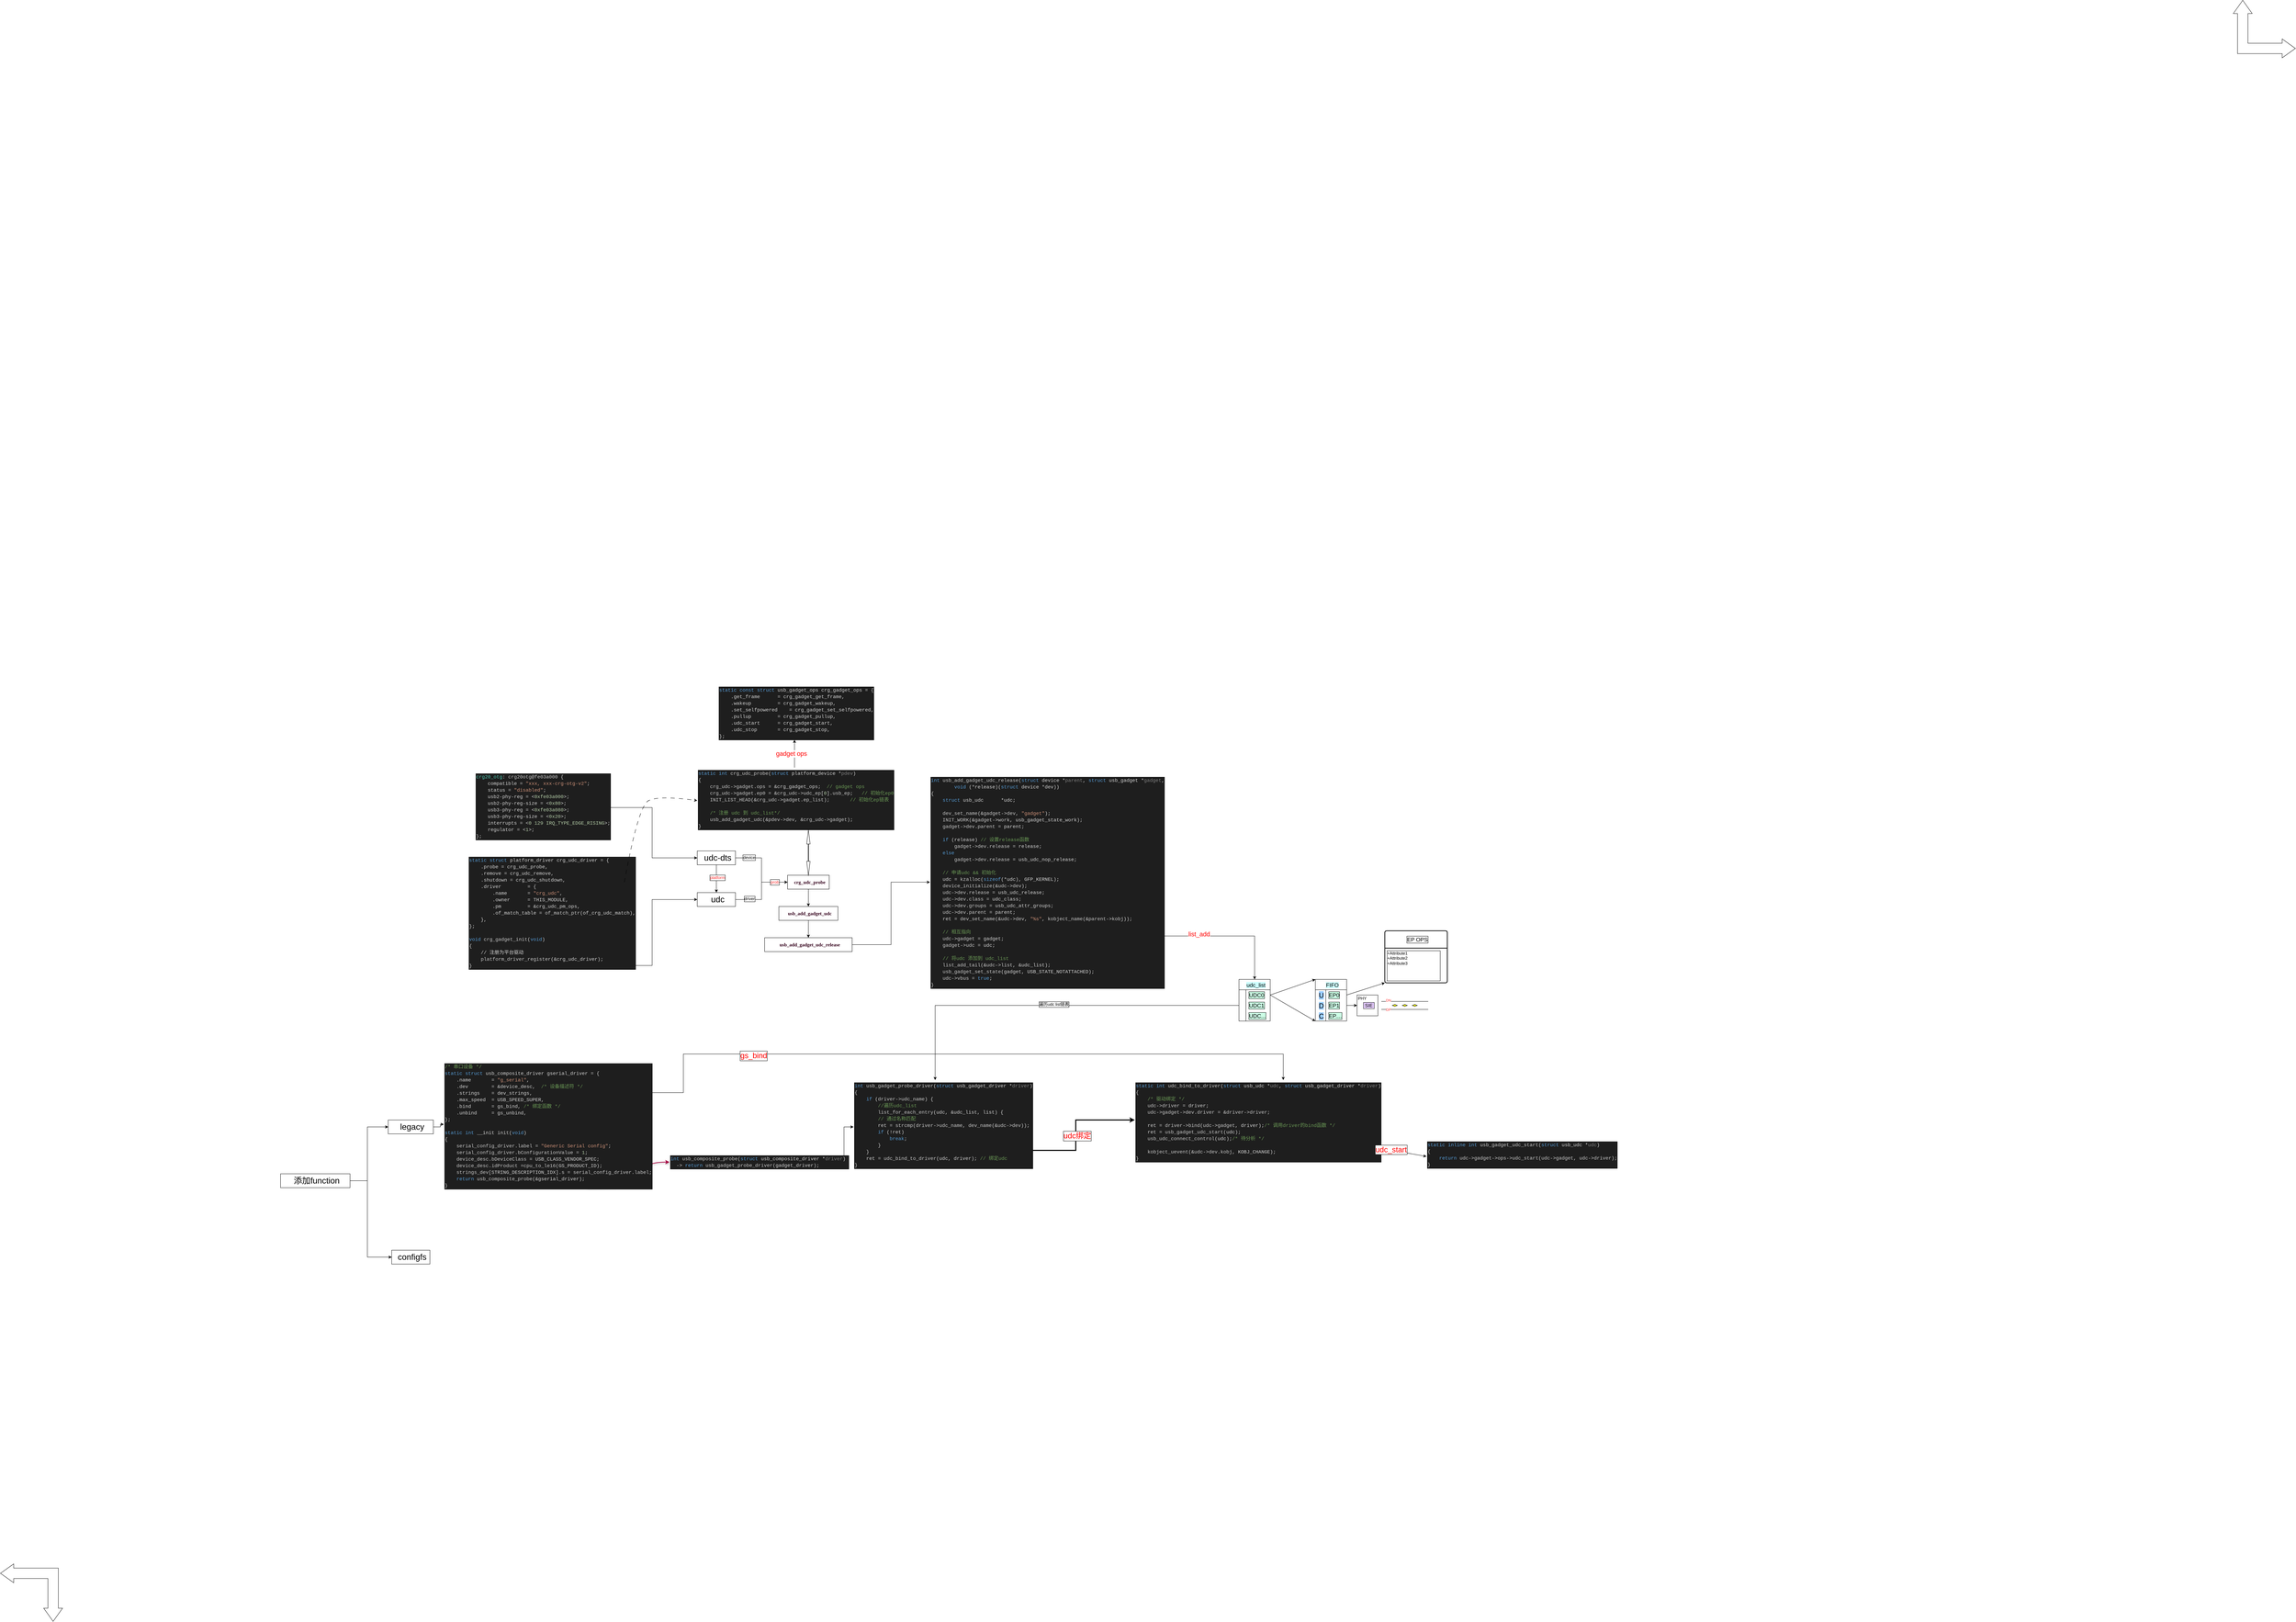 <mxfile version="24.6.4" type="github">
  <diagram name="第 1 页" id="PCkdRjPO7_-sSv6l2gZ-">
    <mxGraphModel dx="6790" dy="2417" grid="1" gridSize="10" guides="1" tooltips="1" connect="1" arrows="1" fold="1" page="1" pageScale="1" pageWidth="827" pageHeight="1169" math="0" shadow="0">
      <root>
        <mxCell id="0" />
        <mxCell id="1" parent="0" />
        <mxCell id="oMi_tc-Ln19UIqllwzs8-1" value="&lt;span id=&quot;boardmix-data-meta&quot;&gt;&lt;/span&gt;&lt;span id=&quot;boardmix-data-buffer&quot;&gt;&lt;/span&gt;" style="text;whiteSpace=wrap;html=1;" vertex="1" parent="1">
          <mxGeometry x="140" y="3210" width="30" height="20" as="geometry" />
        </mxCell>
        <mxCell id="oMi_tc-Ln19UIqllwzs8-2" value="&lt;span id=&quot;boardmix-data-meta&quot;&gt;&lt;/span&gt;&lt;span id=&quot;boardmix-data-buffer&quot;&gt;&lt;/span&gt;" style="text;whiteSpace=wrap;html=1;" vertex="1" parent="1">
          <mxGeometry x="110" y="3030" width="30" height="20" as="geometry" />
        </mxCell>
        <mxCell id="oMi_tc-Ln19UIqllwzs8-12" style="edgeStyle=orthogonalEdgeStyle;rounded=0;orthogonalLoop=1;jettySize=auto;html=1;fontFamily=Helvetica;fontSize=12;fontColor=default;labelBorderColor=default;labelBackgroundColor=default;exitX=1;exitY=0.5;exitDx=0;exitDy=0;entryX=0;entryY=0.5;entryDx=0;entryDy=0;" edge="1" parent="1" source="oMi_tc-Ln19UIqllwzs8-98" target="oMi_tc-Ln19UIqllwzs8-109">
          <mxGeometry relative="1" as="geometry">
            <mxPoint x="280" y="3245" as="sourcePoint" />
            <mxPoint x="-40" y="3245" as="targetPoint" />
          </mxGeometry>
        </mxCell>
        <mxCell id="oMi_tc-Ln19UIqllwzs8-17" style="edgeStyle=orthogonalEdgeStyle;rounded=0;orthogonalLoop=1;jettySize=auto;html=1;exitX=0.5;exitY=1;exitDx=0;exitDy=0;fontFamily=Helvetica;fontSize=12;fontColor=default;labelBorderColor=default;labelBackgroundColor=default;" edge="1" parent="1" source="oMi_tc-Ln19UIqllwzs8-15" target="oMi_tc-Ln19UIqllwzs8-16">
          <mxGeometry relative="1" as="geometry" />
        </mxCell>
        <mxCell id="oMi_tc-Ln19UIqllwzs8-18" value="&lt;font color=&quot;#ff3333&quot;&gt;platform&lt;/font&gt;" style="edgeLabel;html=1;align=center;verticalAlign=middle;resizable=0;points=[];spacingLeft=8;fontFamily=Helvetica;fontSize=12;fontColor=default;labelBorderColor=default;labelBackgroundColor=default;fillColor=none;gradientColor=none;" vertex="1" connectable="0" parent="oMi_tc-Ln19UIqllwzs8-17">
          <mxGeometry x="-0.072" y="-1" relative="1" as="geometry">
            <mxPoint as="offset" />
          </mxGeometry>
        </mxCell>
        <mxCell id="oMi_tc-Ln19UIqllwzs8-19" style="edgeStyle=orthogonalEdgeStyle;rounded=0;orthogonalLoop=1;jettySize=auto;html=1;exitX=1;exitY=0.5;exitDx=0;exitDy=0;fontFamily=Helvetica;fontSize=12;fontColor=default;labelBorderColor=default;labelBackgroundColor=default;entryX=0;entryY=0.5;entryDx=0;entryDy=0;" edge="1" parent="1" source="oMi_tc-Ln19UIqllwzs8-15" target="oMi_tc-Ln19UIqllwzs8-20">
          <mxGeometry relative="1" as="geometry">
            <mxPoint x="-210" y="2469.724" as="targetPoint" />
          </mxGeometry>
        </mxCell>
        <mxCell id="oMi_tc-Ln19UIqllwzs8-23" value="device" style="edgeLabel;html=1;align=center;verticalAlign=middle;resizable=0;points=[];spacingLeft=8;fontFamily=Helvetica;fontSize=12;fontColor=default;labelBorderColor=default;labelBackgroundColor=default;fillColor=none;gradientColor=none;" vertex="1" connectable="0" parent="oMi_tc-Ln19UIqllwzs8-19">
          <mxGeometry x="-0.682" y="1" relative="1" as="geometry">
            <mxPoint as="offset" />
          </mxGeometry>
        </mxCell>
        <mxCell id="oMi_tc-Ln19UIqllwzs8-15" value="udc-dts" style="whiteSpace=wrap;html=1;align=center;verticalAlign=middle;spacingLeft=8;fontFamily=Helvetica;fontSize=24;fontColor=default;labelBorderColor=none;labelBackgroundColor=default;fillColor=none;gradientColor=none;horizontal=1;" vertex="1" parent="1">
          <mxGeometry x="-470" y="2450" width="110" height="40" as="geometry" />
        </mxCell>
        <mxCell id="oMi_tc-Ln19UIqllwzs8-21" style="edgeStyle=orthogonalEdgeStyle;rounded=0;orthogonalLoop=1;jettySize=auto;html=1;entryX=0;entryY=0.5;entryDx=0;entryDy=0;fontFamily=Helvetica;fontSize=12;fontColor=default;labelBorderColor=default;labelBackgroundColor=default;" edge="1" parent="1" source="oMi_tc-Ln19UIqllwzs8-16" target="oMi_tc-Ln19UIqllwzs8-20">
          <mxGeometry relative="1" as="geometry" />
        </mxCell>
        <mxCell id="oMi_tc-Ln19UIqllwzs8-22" value="&lt;font color=&quot;#ff3333&quot;&gt;prob&lt;/font&gt;" style="edgeLabel;html=1;align=center;verticalAlign=middle;resizable=0;points=[];spacingLeft=8;fontFamily=Helvetica;fontSize=12;fontColor=default;labelBorderColor=default;labelBackgroundColor=default;fillColor=none;gradientColor=none;" vertex="1" connectable="0" parent="oMi_tc-Ln19UIqllwzs8-21">
          <mxGeometry x="0.588" relative="1" as="geometry">
            <mxPoint as="offset" />
          </mxGeometry>
        </mxCell>
        <mxCell id="oMi_tc-Ln19UIqllwzs8-24" value="driver" style="edgeLabel;html=1;align=center;verticalAlign=middle;resizable=0;points=[];spacingLeft=8;fontFamily=Helvetica;fontSize=12;fontColor=default;labelBorderColor=default;labelBackgroundColor=default;fillColor=none;gradientColor=none;" vertex="1" connectable="0" parent="oMi_tc-Ln19UIqllwzs8-21">
          <mxGeometry x="-0.643" y="2" relative="1" as="geometry">
            <mxPoint as="offset" />
          </mxGeometry>
        </mxCell>
        <mxCell id="oMi_tc-Ln19UIqllwzs8-16" value="udc" style="whiteSpace=wrap;html=1;align=center;verticalAlign=middle;spacingLeft=8;fontFamily=Helvetica;fontSize=24;fontColor=default;labelBorderColor=none;labelBackgroundColor=default;fillColor=none;gradientColor=none;horizontal=1;" vertex="1" parent="1">
          <mxGeometry x="-470" y="2570" width="110" height="40" as="geometry" />
        </mxCell>
        <mxCell id="oMi_tc-Ln19UIqllwzs8-92" style="edgeStyle=orthogonalEdgeStyle;rounded=0;orthogonalLoop=1;jettySize=auto;html=1;fontFamily=Helvetica;fontSize=12;fontColor=default;labelBorderColor=default;labelBackgroundColor=default;" edge="1" parent="1" source="oMi_tc-Ln19UIqllwzs8-20" target="oMi_tc-Ln19UIqllwzs8-91">
          <mxGeometry relative="1" as="geometry" />
        </mxCell>
        <mxCell id="oMi_tc-Ln19UIqllwzs8-20" value="&lt;div&gt;&lt;div style=&quot;line-height: 19px;&quot;&gt;&lt;div style=&quot;font-size: 14px; line-height: 19px;&quot;&gt;&lt;div style=&quot;line-height: 19px;&quot;&gt;crg_udc_probe&lt;/div&gt;&lt;/div&gt;&lt;/div&gt;&lt;/div&gt;" style="whiteSpace=wrap;html=1;align=center;verticalAlign=middle;spacingLeft=8;fontFamily=Tahoma;fontSize=24;fontColor=#33001A;labelBorderColor=none;labelBackgroundColor=default;fillColor=none;gradientColor=none;horizontal=1;fontStyle=1" vertex="1" parent="1">
          <mxGeometry x="-210" y="2520" width="120" height="40" as="geometry" />
        </mxCell>
        <mxCell id="oMi_tc-Ln19UIqllwzs8-67" style="edgeStyle=orthogonalEdgeStyle;rounded=0;orthogonalLoop=1;jettySize=auto;html=1;exitX=1;exitY=1;exitDx=0;exitDy=0;entryX=0;entryY=0.5;entryDx=0;entryDy=0;fontFamily=Helvetica;fontSize=12;fontColor=default;labelBorderColor=default;labelBackgroundColor=default;" edge="1" parent="1" source="oMi_tc-Ln19UIqllwzs8-25" target="oMi_tc-Ln19UIqllwzs8-16">
          <mxGeometry relative="1" as="geometry">
            <Array as="points">
              <mxPoint x="-600" y="2780" />
              <mxPoint x="-600" y="2590" />
            </Array>
          </mxGeometry>
        </mxCell>
        <mxCell id="oMi_tc-Ln19UIqllwzs8-25" value="&lt;div style=&quot;color: #d4d4d4;background-color: #1e1e1e;font-family: Consolas, &#39;Courier New&#39;, monospace;font-weight: normal;font-size: 14px;line-height: 19px;white-space: pre;&quot;&gt;&lt;div&gt;&lt;span style=&quot;color: #569cd6;&quot;&gt;static&lt;/span&gt;&lt;span style=&quot;color: #d4d4d4;&quot;&gt; &lt;/span&gt;&lt;span style=&quot;color: #569cd6;&quot;&gt;struct&lt;/span&gt;&lt;span style=&quot;color: #d4d4d4;&quot;&gt; platform_driver crg_udc_driver = {&lt;/span&gt;&lt;/div&gt;&lt;div&gt;&lt;span style=&quot;color: #d4d4d4;&quot;&gt;&amp;nbsp; &amp;nbsp; .probe = crg_udc_probe,&lt;/span&gt;&lt;/div&gt;&lt;div&gt;&lt;span style=&quot;color: #d4d4d4;&quot;&gt;&amp;nbsp; &amp;nbsp; .remove = crg_udc_remove,&lt;/span&gt;&lt;/div&gt;&lt;div&gt;&lt;span style=&quot;color: #d4d4d4;&quot;&gt;&amp;nbsp; &amp;nbsp; .shutdown = crg_udc_shutdown,&lt;/span&gt;&lt;/div&gt;&lt;div&gt;&lt;span style=&quot;color: #d4d4d4;&quot;&gt;&amp;nbsp; &amp;nbsp; .driver &amp;nbsp; &amp;nbsp; &amp;nbsp; &amp;nbsp; = {&lt;/span&gt;&lt;/div&gt;&lt;div&gt;&lt;span style=&quot;color: #d4d4d4;&quot;&gt;&amp;nbsp; &amp;nbsp; &amp;nbsp; &amp;nbsp; .name &amp;nbsp; &amp;nbsp; &amp;nbsp; = &lt;/span&gt;&lt;span style=&quot;color: #ce9178;&quot;&gt;&quot;crg_udc&quot;&lt;/span&gt;&lt;span style=&quot;color: #d4d4d4;&quot;&gt;,&lt;/span&gt;&lt;/div&gt;&lt;div&gt;&lt;span style=&quot;color: #d4d4d4;&quot;&gt;&amp;nbsp; &amp;nbsp; &amp;nbsp; &amp;nbsp; .owner &amp;nbsp; &amp;nbsp; &amp;nbsp;= THIS_MODULE,&lt;/span&gt;&lt;/div&gt;&lt;div&gt;&lt;span style=&quot;color: #d4d4d4;&quot;&gt;&amp;nbsp; &amp;nbsp; &amp;nbsp; &amp;nbsp; .pm &amp;nbsp; &amp;nbsp; &amp;nbsp; &amp;nbsp; = &amp;amp;crg_udc_pm_ops,&lt;/span&gt;&lt;/div&gt;&lt;div&gt;&lt;span style=&quot;color: #d4d4d4;&quot;&gt;&amp;nbsp; &amp;nbsp; &amp;nbsp; &amp;nbsp; .of_match_table = &lt;/span&gt;&lt;span style=&quot;color: #c8c8c8;&quot;&gt;of_match_ptr&lt;/span&gt;&lt;span style=&quot;color: #d4d4d4;&quot;&gt;(of_crg_udc_match),&lt;/span&gt;&lt;/div&gt;&lt;div&gt;&lt;span style=&quot;color: #d4d4d4;&quot;&gt;&amp;nbsp; &amp;nbsp; },&lt;/span&gt;&lt;/div&gt;&lt;div&gt;&lt;span style=&quot;color: #d4d4d4;&quot;&gt;};&lt;/span&gt;&lt;/div&gt;&lt;br&gt;&lt;div&gt;&lt;span style=&quot;color: #569cd6;&quot;&gt;void&lt;/span&gt;&lt;span style=&quot;color: #d4d4d4;&quot;&gt; &lt;/span&gt;&lt;span style=&quot;color: #c8c8c8;&quot;&gt;crg_gadget_init&lt;/span&gt;&lt;span style=&quot;color: #d4d4d4;&quot;&gt;(&lt;/span&gt;&lt;span style=&quot;color: #569cd6;&quot;&gt;void&lt;/span&gt;&lt;span style=&quot;color: #d4d4d4;&quot;&gt;)&lt;/span&gt;&lt;/div&gt;&lt;div&gt;&lt;span style=&quot;color: #d4d4d4;&quot;&gt;{&lt;/span&gt;&lt;/div&gt;&lt;div&gt;&lt;span style=&quot;color: #d4d4d4;&quot;&gt;    // 注册为平台驱动&lt;/span&gt;&lt;/div&gt;&lt;div&gt;&lt;span style=&quot;color: #d4d4d4;&quot;&gt;&amp;nbsp; &amp;nbsp; &lt;/span&gt;&lt;span style=&quot;color: #c8c8c8;&quot;&gt;platform_driver_register&lt;/span&gt;&lt;span style=&quot;color: #d4d4d4;&quot;&gt;(&amp;amp;crg_udc_driver);&lt;/span&gt;&lt;/div&gt;&lt;div&gt;&lt;span style=&quot;color: #d4d4d4;&quot;&gt;}&lt;/span&gt;&lt;/div&gt;&lt;/div&gt;" style="text;whiteSpace=wrap;html=1;fontFamily=Helvetica;fontSize=12;fontColor=default;labelBorderColor=default;labelBackgroundColor=default;textShadow=0;" vertex="1" parent="1">
          <mxGeometry x="-1130" y="2460" width="450" height="320" as="geometry" />
        </mxCell>
        <mxCell id="oMi_tc-Ln19UIqllwzs8-165" style="edgeStyle=orthogonalEdgeStyle;rounded=0;orthogonalLoop=1;jettySize=auto;html=1;exitX=0.5;exitY=0;exitDx=0;exitDy=0;fontFamily=Helvetica;fontSize=12;fontColor=default;labelBorderColor=default;labelBackgroundColor=default;" edge="1" parent="1" source="oMi_tc-Ln19UIqllwzs8-62" target="oMi_tc-Ln19UIqllwzs8-164">
          <mxGeometry relative="1" as="geometry" />
        </mxCell>
        <mxCell id="oMi_tc-Ln19UIqllwzs8-62" value="&lt;div style=&quot;color: #d4d4d4;background-color: #1e1e1e;font-family: Consolas, &#39;Courier New&#39;, monospace;font-weight: normal;font-size: 14px;line-height: 19px;white-space: pre;&quot;&gt;&lt;div&gt;&lt;span style=&quot;color: #569cd6;&quot;&gt;static&lt;/span&gt;&lt;span style=&quot;color: #d4d4d4;&quot;&gt; &lt;/span&gt;&lt;span style=&quot;color: #569cd6;&quot;&gt;int&lt;/span&gt;&lt;span style=&quot;color: #d4d4d4;&quot;&gt; &lt;/span&gt;&lt;span style=&quot;color: #c8c8c8;&quot;&gt;crg_udc_probe&lt;/span&gt;&lt;span style=&quot;color: #d4d4d4;&quot;&gt;(&lt;/span&gt;&lt;span style=&quot;color: #569cd6;&quot;&gt;struct&lt;/span&gt;&lt;span style=&quot;color: #d4d4d4;&quot;&gt; platform_device *&lt;/span&gt;&lt;span style=&quot;color: #7f7f7f;&quot;&gt;pdev&lt;/span&gt;&lt;span style=&quot;color: #d4d4d4;&quot;&gt;)&lt;/span&gt;&lt;/div&gt;&lt;div&gt;&lt;span style=&quot;color: #d4d4d4;&quot;&gt;{&lt;/span&gt;&lt;/div&gt;&lt;div&gt;&lt;span style=&quot;color: #d4d4d4;&quot;&gt;&amp;nbsp; &amp;nbsp; &lt;/span&gt;&lt;span style=&quot;color: #c8c8c8;&quot;&gt;crg_udc&lt;/span&gt;&lt;span style=&quot;color: #d4d4d4;&quot;&gt;-&amp;gt;&lt;/span&gt;&lt;span style=&quot;color: #c8c8c8;&quot;&gt;gadget&lt;/span&gt;&lt;span style=&quot;color: #d4d4d4;&quot;&gt;.&lt;/span&gt;&lt;span style=&quot;color: #c8c8c8;&quot;&gt;ops&lt;/span&gt;&lt;span style=&quot;color: #d4d4d4;&quot;&gt; = &amp;amp;crg_gadget_ops;&lt;/span&gt;&lt;span style=&quot;color: #6a9955;&quot;&gt; &amp;nbsp;// gadget ops&lt;/span&gt;&lt;/div&gt;&lt;div&gt;&lt;span style=&quot;color: #d4d4d4;&quot;&gt;&amp;nbsp; &amp;nbsp; &lt;/span&gt;&lt;span style=&quot;color: #c8c8c8;&quot;&gt;crg_udc&lt;/span&gt;&lt;span style=&quot;color: #d4d4d4;&quot;&gt;-&amp;gt;&lt;/span&gt;&lt;span style=&quot;color: #c8c8c8;&quot;&gt;gadget&lt;/span&gt;&lt;span style=&quot;color: #d4d4d4;&quot;&gt;.&lt;/span&gt;&lt;span style=&quot;color: #c8c8c8;&quot;&gt;ep0&lt;/span&gt;&lt;span style=&quot;color: #d4d4d4;&quot;&gt; = &amp;amp;&lt;/span&gt;&lt;span style=&quot;color: #c8c8c8;&quot;&gt;crg_udc&lt;/span&gt;&lt;span style=&quot;color: #d4d4d4;&quot;&gt;-&amp;gt;&lt;/span&gt;&lt;span style=&quot;color: #c8c8c8;&quot;&gt;udc_ep&lt;/span&gt;&lt;span style=&quot;color: #d4d4d4;&quot;&gt;[&lt;/span&gt;&lt;span style=&quot;color: #b5cea8;&quot;&gt;0&lt;/span&gt;&lt;span style=&quot;color: #d4d4d4;&quot;&gt;].&lt;/span&gt;&lt;span style=&quot;color: #c8c8c8;&quot;&gt;usb_ep&lt;/span&gt;&lt;span style=&quot;color: #d4d4d4;&quot;&gt;;&lt;/span&gt;&lt;span style=&quot;color: #6a9955;&quot;&gt; &amp;nbsp; // 初始化ep0&lt;/span&gt;&lt;/div&gt;&lt;div&gt;&lt;span style=&quot;color: #d4d4d4;&quot;&gt;&amp;nbsp; &amp;nbsp; &lt;/span&gt;&lt;span style=&quot;color: #c8c8c8;&quot;&gt;INIT_LIST_HEAD&lt;/span&gt;&lt;span style=&quot;color: #d4d4d4;&quot;&gt;(&amp;amp;&lt;/span&gt;&lt;span style=&quot;color: #c8c8c8;&quot;&gt;crg_udc&lt;/span&gt;&lt;span style=&quot;color: #d4d4d4;&quot;&gt;-&amp;gt;&lt;/span&gt;&lt;span style=&quot;color: #c8c8c8;&quot;&gt;gadget&lt;/span&gt;&lt;span style=&quot;color: #d4d4d4;&quot;&gt;.&lt;/span&gt;&lt;span style=&quot;color: #c8c8c8;&quot;&gt;ep_list&lt;/span&gt;&lt;span style=&quot;color: #d4d4d4;&quot;&gt;);&lt;/span&gt;&lt;span style=&quot;color: #6a9955;&quot;&gt; &amp;nbsp; &amp;nbsp; &amp;nbsp; // 初始化ep链表&lt;/span&gt;&lt;/div&gt;&lt;br&gt;&lt;div&gt;&lt;span style=&quot;color: #6a9955;&quot;&gt;&amp;nbsp; &amp;nbsp; /* 注册 udc 到 udc_list*/&lt;/span&gt;&lt;/div&gt;&lt;div&gt;&lt;span style=&quot;color: #d4d4d4;&quot;&gt;&amp;nbsp; &amp;nbsp; &lt;/span&gt;&lt;span style=&quot;color: #c8c8c8;&quot;&gt;usb_add_gadget_udc&lt;/span&gt;&lt;span style=&quot;color: #d4d4d4;&quot;&gt;(&amp;amp;&lt;/span&gt;&lt;span style=&quot;color: #c8c8c8;&quot;&gt;pdev&lt;/span&gt;&lt;span style=&quot;color: #d4d4d4;&quot;&gt;-&amp;gt;&lt;/span&gt;&lt;span style=&quot;color: #c8c8c8;&quot;&gt;dev&lt;/span&gt;&lt;span style=&quot;color: #d4d4d4;&quot;&gt;, &amp;amp;&lt;/span&gt;&lt;span style=&quot;color: #c8c8c8;&quot;&gt;crg_udc&lt;/span&gt;&lt;span style=&quot;color: #d4d4d4;&quot;&gt;-&amp;gt;&lt;/span&gt;&lt;span style=&quot;color: #c8c8c8;&quot;&gt;gadget&lt;/span&gt;&lt;span style=&quot;color: #d4d4d4;&quot;&gt;);&lt;/span&gt;&lt;/div&gt;&lt;div&gt;&lt;span style=&quot;color: #d4d4d4;&quot;&gt;}&lt;/span&gt;&lt;/div&gt;&lt;/div&gt;" style="text;whiteSpace=wrap;html=1;fontFamily=Helvetica;fontSize=12;fontColor=default;labelBorderColor=default;labelBackgroundColor=default;" vertex="1" parent="1">
          <mxGeometry x="-470" y="2210" width="560" height="190" as="geometry" />
        </mxCell>
        <mxCell id="oMi_tc-Ln19UIqllwzs8-52" value="udc_list" style="shape=table;startSize=30;container=1;collapsible=0;childLayout=tableLayout;fixedRows=1;rowLines=0;fontStyle=0;strokeColor=default;fontSize=16;align=center;verticalAlign=middle;spacingLeft=8;fontFamily=Helvetica;fontColor=default;labelBorderColor=none;labelBackgroundColor=#CCFFFF;fillColor=none;gradientColor=none;" vertex="1" parent="1">
          <mxGeometry x="1090" y="2820" width="90" height="120" as="geometry" />
        </mxCell>
        <mxCell id="oMi_tc-Ln19UIqllwzs8-53" value="" style="shape=tableRow;horizontal=0;startSize=0;swimlaneHead=0;swimlaneBody=0;top=0;left=0;bottom=0;right=0;collapsible=0;dropTarget=0;fillColor=none;points=[[0,0.5],[1,0.5]];portConstraint=eastwest;strokeColor=inherit;fontSize=16;align=left;verticalAlign=middle;spacingLeft=8;fontFamily=Helvetica;fontColor=default;labelBorderColor=default;labelBackgroundColor=default;" vertex="1" parent="oMi_tc-Ln19UIqllwzs8-52">
          <mxGeometry y="30" width="90" height="30" as="geometry" />
        </mxCell>
        <mxCell id="oMi_tc-Ln19UIqllwzs8-54" value="" style="shape=partialRectangle;html=1;whiteSpace=wrap;connectable=0;fillColor=none;top=0;left=0;bottom=0;right=0;overflow=hidden;pointerEvents=1;strokeColor=inherit;fontSize=16;align=left;verticalAlign=middle;spacingLeft=8;fontFamily=Helvetica;fontColor=default;labelBorderColor=default;labelBackgroundColor=default;" vertex="1" parent="oMi_tc-Ln19UIqllwzs8-53">
          <mxGeometry width="20" height="30" as="geometry">
            <mxRectangle width="20" height="30" as="alternateBounds" />
          </mxGeometry>
        </mxCell>
        <mxCell id="oMi_tc-Ln19UIqllwzs8-55" value="UDC0" style="shape=partialRectangle;html=1;whiteSpace=wrap;connectable=0;fillColor=none;top=0;left=0;bottom=0;right=0;align=left;spacingLeft=6;overflow=hidden;strokeColor=inherit;fontSize=16;verticalAlign=middle;fontFamily=Helvetica;fontColor=default;labelBorderColor=default;labelBackgroundColor=#CCFFE6;" vertex="1" parent="oMi_tc-Ln19UIqllwzs8-53">
          <mxGeometry x="20" width="70" height="30" as="geometry">
            <mxRectangle width="70" height="30" as="alternateBounds" />
          </mxGeometry>
        </mxCell>
        <mxCell id="oMi_tc-Ln19UIqllwzs8-56" value="" style="shape=tableRow;horizontal=0;startSize=0;swimlaneHead=0;swimlaneBody=0;top=0;left=0;bottom=0;right=0;collapsible=0;dropTarget=0;fillColor=none;points=[[0,0.5],[1,0.5]];portConstraint=eastwest;strokeColor=inherit;fontSize=16;align=left;verticalAlign=middle;spacingLeft=8;fontFamily=Helvetica;fontColor=default;labelBorderColor=default;labelBackgroundColor=default;" vertex="1" parent="oMi_tc-Ln19UIqllwzs8-52">
          <mxGeometry y="60" width="90" height="30" as="geometry" />
        </mxCell>
        <mxCell id="oMi_tc-Ln19UIqllwzs8-57" value="" style="shape=partialRectangle;html=1;whiteSpace=wrap;connectable=0;fillColor=none;top=0;left=0;bottom=0;right=0;overflow=hidden;strokeColor=inherit;fontSize=16;align=left;verticalAlign=middle;spacingLeft=8;fontFamily=Helvetica;fontColor=default;labelBorderColor=default;labelBackgroundColor=default;" vertex="1" parent="oMi_tc-Ln19UIqllwzs8-56">
          <mxGeometry width="20" height="30" as="geometry">
            <mxRectangle width="20" height="30" as="alternateBounds" />
          </mxGeometry>
        </mxCell>
        <mxCell id="oMi_tc-Ln19UIqllwzs8-58" value="UDC1" style="shape=partialRectangle;html=1;whiteSpace=wrap;connectable=0;fillColor=none;top=0;left=0;bottom=0;right=0;align=left;spacingLeft=6;overflow=hidden;strokeColor=inherit;fontSize=16;verticalAlign=middle;fontFamily=Helvetica;fontColor=default;labelBorderColor=default;labelBackgroundColor=#ccffe6;" vertex="1" parent="oMi_tc-Ln19UIqllwzs8-56">
          <mxGeometry x="20" width="70" height="30" as="geometry">
            <mxRectangle width="70" height="30" as="alternateBounds" />
          </mxGeometry>
        </mxCell>
        <mxCell id="oMi_tc-Ln19UIqllwzs8-59" value="" style="shape=tableRow;horizontal=0;startSize=0;swimlaneHead=0;swimlaneBody=0;top=0;left=0;bottom=0;right=0;collapsible=0;dropTarget=0;fillColor=none;points=[[0,0.5],[1,0.5]];portConstraint=eastwest;strokeColor=inherit;fontSize=16;align=left;verticalAlign=middle;spacingLeft=8;fontFamily=Helvetica;fontColor=default;labelBorderColor=default;labelBackgroundColor=default;" vertex="1" parent="oMi_tc-Ln19UIqllwzs8-52">
          <mxGeometry y="90" width="90" height="30" as="geometry" />
        </mxCell>
        <mxCell id="oMi_tc-Ln19UIqllwzs8-60" value="" style="shape=partialRectangle;html=1;whiteSpace=wrap;connectable=0;fillColor=none;top=0;left=0;bottom=0;right=0;overflow=hidden;strokeColor=inherit;fontSize=16;align=left;verticalAlign=middle;spacingLeft=8;fontFamily=Helvetica;fontColor=default;labelBorderColor=default;labelBackgroundColor=default;" vertex="1" parent="oMi_tc-Ln19UIqllwzs8-59">
          <mxGeometry width="20" height="30" as="geometry">
            <mxRectangle width="20" height="30" as="alternateBounds" />
          </mxGeometry>
        </mxCell>
        <mxCell id="oMi_tc-Ln19UIqllwzs8-61" value="UDC..." style="shape=partialRectangle;html=1;whiteSpace=wrap;connectable=0;fillColor=none;top=0;left=0;bottom=0;right=0;align=left;spacingLeft=6;overflow=hidden;strokeColor=inherit;fontSize=16;verticalAlign=middle;fontFamily=Helvetica;fontColor=default;labelBorderColor=default;labelBackgroundColor=#ccffe6;" vertex="1" parent="oMi_tc-Ln19UIqllwzs8-59">
          <mxGeometry x="20" width="70" height="30" as="geometry">
            <mxRectangle width="70" height="30" as="alternateBounds" />
          </mxGeometry>
        </mxCell>
        <mxCell id="oMi_tc-Ln19UIqllwzs8-69" value="" style="curved=1;endArrow=classic;html=1;rounded=0;fontFamily=Helvetica;fontSize=12;fontColor=default;labelBorderColor=default;labelBackgroundColor=default;exitX=1;exitY=0.25;exitDx=0;exitDy=0;entryX=0;entryY=0.5;entryDx=0;entryDy=0;dashed=1;dashPattern=12 12;" edge="1" parent="1" source="oMi_tc-Ln19UIqllwzs8-25" target="oMi_tc-Ln19UIqllwzs8-62">
          <mxGeometry width="50" height="50" relative="1" as="geometry">
            <mxPoint x="-690" y="2320" as="sourcePoint" />
            <mxPoint x="-640" y="2270" as="targetPoint" />
            <Array as="points">
              <mxPoint x="-640" y="2320" />
              <mxPoint x="-580" y="2290" />
            </Array>
          </mxGeometry>
        </mxCell>
        <mxCell id="oMi_tc-Ln19UIqllwzs8-70" value="" style="shape=doubleArrow;direction=south;whiteSpace=wrap;html=1;align=left;verticalAlign=middle;spacingLeft=8;fontFamily=Helvetica;fontSize=12;fontColor=default;labelBorderColor=default;labelBackgroundColor=default;fillColor=none;gradientColor=none;arrowWidth=0.111;arrowSize=0.309;" vertex="1" parent="1">
          <mxGeometry x="-155" y="2390" width="10" height="130" as="geometry" />
        </mxCell>
        <mxCell id="oMi_tc-Ln19UIqllwzs8-82" value="" style="html=1;shadow=0;dashed=0;align=center;verticalAlign=middle;shape=mxgraph.arrows2.bendDoubleArrow;dy=15;dx=38;arrowHead=54.37;rounded=0;spacingLeft=8;fontFamily=Helvetica;fontSize=12;fontColor=default;labelBorderColor=default;labelBackgroundColor=default;fillColor=none;gradientColor=none;rotation=-90;" vertex="1" parent="1">
          <mxGeometry x="3960" y="-6.56" width="165.63" height="178.75" as="geometry" />
        </mxCell>
        <mxCell id="oMi_tc-Ln19UIqllwzs8-83" value="" style="html=1;shadow=0;dashed=0;align=center;verticalAlign=middle;shape=mxgraph.arrows2.bendDoubleArrow;dy=15;dx=38;arrowHead=54.37;rounded=0;spacingLeft=8;fontFamily=Helvetica;fontSize=12;fontColor=default;labelBorderColor=default;labelBackgroundColor=default;fillColor=none;gradientColor=none;rotation=90;" vertex="1" parent="1">
          <mxGeometry x="-2470" y="4497" width="165.63" height="178.75" as="geometry" />
        </mxCell>
        <mxCell id="oMi_tc-Ln19UIqllwzs8-87" style="edgeStyle=orthogonalEdgeStyle;rounded=0;orthogonalLoop=1;jettySize=auto;html=1;exitX=1;exitY=0.75;exitDx=0;exitDy=0;fontFamily=Helvetica;fontSize=12;fontColor=default;labelBorderColor=default;labelBackgroundColor=default;entryX=0.5;entryY=0;entryDx=0;entryDy=0;" edge="1" parent="1" source="oMi_tc-Ln19UIqllwzs8-84" target="oMi_tc-Ln19UIqllwzs8-52">
          <mxGeometry relative="1" as="geometry">
            <mxPoint x="1025" y="2020" as="targetPoint" />
          </mxGeometry>
        </mxCell>
        <mxCell id="oMi_tc-Ln19UIqllwzs8-88" value="list_add" style="edgeLabel;html=1;align=center;verticalAlign=middle;resizable=0;points=[];spacingLeft=8;fontFamily=Helvetica;fontSize=18;fontColor=#FF0000;labelBorderColor=none;labelBackgroundColor=default;fillColor=none;gradientColor=none;" vertex="1" connectable="0" parent="oMi_tc-Ln19UIqllwzs8-87">
          <mxGeometry x="-0.124" y="-3" relative="1" as="geometry">
            <mxPoint x="-42" y="-8" as="offset" />
          </mxGeometry>
        </mxCell>
        <mxCell id="oMi_tc-Ln19UIqllwzs8-84" value="&lt;div style=&quot;color: #d4d4d4;background-color: #1e1e1e;font-family: Consolas, &#39;Courier New&#39;, monospace;font-weight: normal;font-size: 14px;line-height: 19px;white-space: pre;&quot;&gt;&lt;div&gt;&lt;span style=&quot;color: #569cd6;&quot;&gt;int&lt;/span&gt;&lt;span style=&quot;color: #d4d4d4;&quot;&gt; &lt;/span&gt;&lt;span style=&quot;color: #c8c8c8;&quot;&gt;usb_add_gadget_udc_release&lt;/span&gt;&lt;span style=&quot;color: #d4d4d4;&quot;&gt;(&lt;/span&gt;&lt;span style=&quot;color: #569cd6;&quot;&gt;struct&lt;/span&gt;&lt;span style=&quot;color: #d4d4d4;&quot;&gt; device *&lt;/span&gt;&lt;span style=&quot;color: #7f7f7f;&quot;&gt;parent&lt;/span&gt;&lt;span style=&quot;color: #d4d4d4;&quot;&gt;, &lt;/span&gt;&lt;span style=&quot;color: #569cd6;&quot;&gt;struct&lt;/span&gt;&lt;span style=&quot;color: #d4d4d4;&quot;&gt; usb_gadget *&lt;/span&gt;&lt;span style=&quot;color: #7f7f7f;&quot;&gt;gadget&lt;/span&gt;&lt;span style=&quot;color: #d4d4d4;&quot;&gt;,&lt;/span&gt;&lt;/div&gt;&lt;div&gt;&lt;span style=&quot;color: #d4d4d4;&quot;&gt;&amp;nbsp; &amp;nbsp; &amp;nbsp; &amp;nbsp; &lt;/span&gt;&lt;span style=&quot;color: #569cd6;&quot;&gt;void&lt;/span&gt;&lt;span style=&quot;color: #d4d4d4;&quot;&gt; (*release)(&lt;/span&gt;&lt;span style=&quot;color: #569cd6;&quot;&gt;struct&lt;/span&gt;&lt;span style=&quot;color: #d4d4d4;&quot;&gt; device *dev))&lt;/span&gt;&lt;/div&gt;&lt;div&gt;&lt;span style=&quot;color: #d4d4d4;&quot;&gt;{&lt;/span&gt;&lt;/div&gt;&lt;div&gt;&lt;span style=&quot;color: #d4d4d4;&quot;&gt;&amp;nbsp; &amp;nbsp; &lt;/span&gt;&lt;span style=&quot;color: #569cd6;&quot;&gt;struct&lt;/span&gt;&lt;span style=&quot;color: #d4d4d4;&quot;&gt; usb_udc &amp;nbsp; &amp;nbsp; &amp;nbsp;*udc;&lt;/span&gt;&lt;/div&gt;&lt;br&gt;&lt;div&gt;&lt;span style=&quot;color: #d4d4d4;&quot;&gt;&amp;nbsp; &amp;nbsp; &lt;/span&gt;&lt;span style=&quot;color: #c8c8c8;&quot;&gt;dev_set_name&lt;/span&gt;&lt;span style=&quot;color: #d4d4d4;&quot;&gt;(&amp;amp;&lt;/span&gt;&lt;span style=&quot;color: #c8c8c8;&quot;&gt;gadget&lt;/span&gt;&lt;span style=&quot;color: #d4d4d4;&quot;&gt;-&amp;gt;&lt;/span&gt;&lt;span style=&quot;color: #c8c8c8;&quot;&gt;dev&lt;/span&gt;&lt;span style=&quot;color: #d4d4d4;&quot;&gt;, &lt;/span&gt;&lt;span style=&quot;color: #ce9178;&quot;&gt;&quot;gadget&quot;&lt;/span&gt;&lt;span style=&quot;color: #d4d4d4;&quot;&gt;);&lt;/span&gt;&lt;/div&gt;&lt;div&gt;&lt;span style=&quot;color: #d4d4d4;&quot;&gt;&amp;nbsp; &amp;nbsp; &lt;/span&gt;&lt;span style=&quot;color: #c8c8c8;&quot;&gt;INIT_WORK&lt;/span&gt;&lt;span style=&quot;color: #d4d4d4;&quot;&gt;(&amp;amp;&lt;/span&gt;&lt;span style=&quot;color: #c8c8c8;&quot;&gt;gadget&lt;/span&gt;&lt;span style=&quot;color: #d4d4d4;&quot;&gt;-&amp;gt;&lt;/span&gt;&lt;span style=&quot;color: #c8c8c8;&quot;&gt;work&lt;/span&gt;&lt;span style=&quot;color: #d4d4d4;&quot;&gt;, usb_gadget_state_work);&lt;/span&gt;&lt;/div&gt;&lt;div&gt;&lt;span style=&quot;color: #d4d4d4;&quot;&gt;&amp;nbsp; &amp;nbsp; &lt;/span&gt;&lt;span style=&quot;color: #c8c8c8;&quot;&gt;gadget&lt;/span&gt;&lt;span style=&quot;color: #d4d4d4;&quot;&gt;-&amp;gt;&lt;/span&gt;&lt;span style=&quot;color: #c8c8c8;&quot;&gt;dev&lt;/span&gt;&lt;span style=&quot;color: #d4d4d4;&quot;&gt;.&lt;/span&gt;&lt;span style=&quot;color: #c8c8c8;&quot;&gt;parent&lt;/span&gt;&lt;span style=&quot;color: #d4d4d4;&quot;&gt; = parent;&lt;/span&gt;&lt;/div&gt;&lt;br&gt;&lt;div&gt;&lt;span style=&quot;color: #d4d4d4;&quot;&gt;&amp;nbsp; &amp;nbsp; &lt;/span&gt;&lt;span style=&quot;color: #569cd6;&quot;&gt;if&lt;/span&gt;&lt;span style=&quot;color: #d4d4d4;&quot;&gt; (release)&lt;/span&gt;&lt;span style=&quot;color: #6a9955;&quot;&gt; // 设置release函数&lt;/span&gt;&lt;/div&gt;&lt;div&gt;&lt;span style=&quot;color: #d4d4d4;&quot;&gt;&amp;nbsp; &amp;nbsp; &amp;nbsp; &amp;nbsp; &lt;/span&gt;&lt;span style=&quot;color: #c8c8c8;&quot;&gt;gadget&lt;/span&gt;&lt;span style=&quot;color: #d4d4d4;&quot;&gt;-&amp;gt;&lt;/span&gt;&lt;span style=&quot;color: #c8c8c8;&quot;&gt;dev&lt;/span&gt;&lt;span style=&quot;color: #d4d4d4;&quot;&gt;.&lt;/span&gt;&lt;span style=&quot;color: #c8c8c8;&quot;&gt;release&lt;/span&gt;&lt;span style=&quot;color: #d4d4d4;&quot;&gt; = release;&lt;/span&gt;&lt;/div&gt;&lt;div&gt;&lt;span style=&quot;color: #d4d4d4;&quot;&gt;&amp;nbsp; &amp;nbsp; &lt;/span&gt;&lt;span style=&quot;color: #569cd6;&quot;&gt;else&lt;/span&gt;&lt;/div&gt;&lt;div&gt;&lt;span style=&quot;color: #d4d4d4;&quot;&gt;&amp;nbsp; &amp;nbsp; &amp;nbsp; &amp;nbsp; &lt;/span&gt;&lt;span style=&quot;color: #c8c8c8;&quot;&gt;gadget&lt;/span&gt;&lt;span style=&quot;color: #d4d4d4;&quot;&gt;-&amp;gt;&lt;/span&gt;&lt;span style=&quot;color: #c8c8c8;&quot;&gt;dev&lt;/span&gt;&lt;span style=&quot;color: #d4d4d4;&quot;&gt;.&lt;/span&gt;&lt;span style=&quot;color: #c8c8c8;&quot;&gt;release&lt;/span&gt;&lt;span style=&quot;color: #d4d4d4;&quot;&gt; = usb_udc_nop_release;&lt;/span&gt;&lt;/div&gt;&lt;br&gt;&lt;div&gt;&lt;span style=&quot;color: #d4d4d4;&quot;&gt;&amp;nbsp; &amp;nbsp; &lt;/span&gt;&lt;span style=&quot;color: #6a9955;&quot;&gt;// 申请udc &amp;amp;&amp;amp; 初始化&lt;/span&gt;&lt;/div&gt;&lt;div&gt;&lt;span style=&quot;color: #d4d4d4;&quot;&gt;&amp;nbsp; &amp;nbsp; udc = &lt;/span&gt;&lt;span style=&quot;color: #c8c8c8;&quot;&gt;kzalloc&lt;/span&gt;&lt;span style=&quot;color: #d4d4d4;&quot;&gt;(&lt;/span&gt;&lt;span style=&quot;color: #569cd6;&quot;&gt;sizeof&lt;/span&gt;&lt;span style=&quot;color: #d4d4d4;&quot;&gt;(*udc), GFP_KERNEL);&lt;/span&gt;&lt;/div&gt;&lt;div&gt;&lt;span style=&quot;color: #d4d4d4;&quot;&gt;&amp;nbsp; &amp;nbsp; &lt;/span&gt;&lt;span style=&quot;color: #c8c8c8;&quot;&gt;device_initialize&lt;/span&gt;&lt;span style=&quot;color: #d4d4d4;&quot;&gt;(&amp;amp;&lt;/span&gt;&lt;span style=&quot;color: #c8c8c8;&quot;&gt;udc&lt;/span&gt;&lt;span style=&quot;color: #d4d4d4;&quot;&gt;-&amp;gt;&lt;/span&gt;&lt;span style=&quot;color: #c8c8c8;&quot;&gt;dev&lt;/span&gt;&lt;span style=&quot;color: #d4d4d4;&quot;&gt;);&lt;/span&gt;&lt;/div&gt;&lt;div&gt;&lt;span style=&quot;color: #d4d4d4;&quot;&gt;&amp;nbsp; &amp;nbsp; &lt;/span&gt;&lt;span style=&quot;color: #c8c8c8;&quot;&gt;udc&lt;/span&gt;&lt;span style=&quot;color: #d4d4d4;&quot;&gt;-&amp;gt;&lt;/span&gt;&lt;span style=&quot;color: #c8c8c8;&quot;&gt;dev&lt;/span&gt;&lt;span style=&quot;color: #d4d4d4;&quot;&gt;.&lt;/span&gt;&lt;span style=&quot;color: #c8c8c8;&quot;&gt;release&lt;/span&gt;&lt;span style=&quot;color: #d4d4d4;&quot;&gt; = usb_udc_release;&lt;/span&gt;&lt;/div&gt;&lt;div&gt;&lt;span style=&quot;color: #d4d4d4;&quot;&gt;&amp;nbsp; &amp;nbsp; &lt;/span&gt;&lt;span style=&quot;color: #c8c8c8;&quot;&gt;udc&lt;/span&gt;&lt;span style=&quot;color: #d4d4d4;&quot;&gt;-&amp;gt;&lt;/span&gt;&lt;span style=&quot;color: #c8c8c8;&quot;&gt;dev&lt;/span&gt;&lt;span style=&quot;color: #d4d4d4;&quot;&gt;.&lt;/span&gt;&lt;span style=&quot;color: #c8c8c8;&quot;&gt;class&lt;/span&gt;&lt;span style=&quot;color: #d4d4d4;&quot;&gt; = udc_class;&lt;/span&gt;&lt;/div&gt;&lt;div&gt;&lt;span style=&quot;color: #d4d4d4;&quot;&gt;&amp;nbsp; &amp;nbsp; &lt;/span&gt;&lt;span style=&quot;color: #c8c8c8;&quot;&gt;udc&lt;/span&gt;&lt;span style=&quot;color: #d4d4d4;&quot;&gt;-&amp;gt;&lt;/span&gt;&lt;span style=&quot;color: #c8c8c8;&quot;&gt;dev&lt;/span&gt;&lt;span style=&quot;color: #d4d4d4;&quot;&gt;.&lt;/span&gt;&lt;span style=&quot;color: #c8c8c8;&quot;&gt;groups&lt;/span&gt;&lt;span style=&quot;color: #d4d4d4;&quot;&gt; = usb_udc_attr_groups;&lt;/span&gt;&lt;/div&gt;&lt;div&gt;&lt;span style=&quot;color: #d4d4d4;&quot;&gt;&amp;nbsp; &amp;nbsp; &lt;/span&gt;&lt;span style=&quot;color: #c8c8c8;&quot;&gt;udc&lt;/span&gt;&lt;span style=&quot;color: #d4d4d4;&quot;&gt;-&amp;gt;&lt;/span&gt;&lt;span style=&quot;color: #c8c8c8;&quot;&gt;dev&lt;/span&gt;&lt;span style=&quot;color: #d4d4d4;&quot;&gt;.&lt;/span&gt;&lt;span style=&quot;color: #c8c8c8;&quot;&gt;parent&lt;/span&gt;&lt;span style=&quot;color: #d4d4d4;&quot;&gt; = parent;&lt;/span&gt;&lt;/div&gt;&lt;div&gt;&lt;span style=&quot;color: #d4d4d4;&quot;&gt;&amp;nbsp; &amp;nbsp; ret = &lt;/span&gt;&lt;span style=&quot;color: #c8c8c8;&quot;&gt;dev_set_name&lt;/span&gt;&lt;span style=&quot;color: #d4d4d4;&quot;&gt;(&amp;amp;&lt;/span&gt;&lt;span style=&quot;color: #c8c8c8;&quot;&gt;udc&lt;/span&gt;&lt;span style=&quot;color: #d4d4d4;&quot;&gt;-&amp;gt;&lt;/span&gt;&lt;span style=&quot;color: #c8c8c8;&quot;&gt;dev&lt;/span&gt;&lt;span style=&quot;color: #d4d4d4;&quot;&gt;, &lt;/span&gt;&lt;span style=&quot;color: #ce9178;&quot;&gt;&quot;%s&quot;&lt;/span&gt;&lt;span style=&quot;color: #d4d4d4;&quot;&gt;, &lt;/span&gt;&lt;span style=&quot;color: #c8c8c8;&quot;&gt;kobject_name&lt;/span&gt;&lt;span style=&quot;color: #d4d4d4;&quot;&gt;(&amp;amp;&lt;/span&gt;&lt;span style=&quot;color: #c8c8c8;&quot;&gt;parent&lt;/span&gt;&lt;span style=&quot;color: #d4d4d4;&quot;&gt;-&amp;gt;&lt;/span&gt;&lt;span style=&quot;color: #c8c8c8;&quot;&gt;kobj&lt;/span&gt;&lt;span style=&quot;color: #d4d4d4;&quot;&gt;));&lt;/span&gt;&lt;/div&gt;&lt;br&gt;&lt;div&gt;&lt;span style=&quot;color: #d4d4d4;&quot;&gt;&amp;nbsp; &amp;nbsp; &lt;/span&gt;&lt;span style=&quot;color: #6a9955;&quot;&gt;// 相互指向&lt;/span&gt;&lt;/div&gt;&lt;div&gt;&lt;span style=&quot;color: #d4d4d4;&quot;&gt;&amp;nbsp; &amp;nbsp; &lt;/span&gt;&lt;span style=&quot;color: #c8c8c8;&quot;&gt;udc&lt;/span&gt;&lt;span style=&quot;color: #d4d4d4;&quot;&gt;-&amp;gt;&lt;/span&gt;&lt;span style=&quot;color: #c8c8c8;&quot;&gt;gadget&lt;/span&gt;&lt;span style=&quot;color: #d4d4d4;&quot;&gt; = gadget;&lt;/span&gt;&lt;/div&gt;&lt;div&gt;&lt;span style=&quot;color: #d4d4d4;&quot;&gt;&amp;nbsp; &amp;nbsp; &lt;/span&gt;&lt;span style=&quot;color: #c8c8c8;&quot;&gt;gadget&lt;/span&gt;&lt;span style=&quot;color: #d4d4d4;&quot;&gt;-&amp;gt;&lt;/span&gt;&lt;span style=&quot;color: #c8c8c8;&quot;&gt;udc&lt;/span&gt;&lt;span style=&quot;color: #d4d4d4;&quot;&gt; = udc;&lt;/span&gt;&lt;/div&gt;&lt;br&gt;&lt;div&gt;&lt;span style=&quot;color: #d4d4d4;&quot;&gt;&amp;nbsp; &amp;nbsp; &lt;/span&gt;&lt;span style=&quot;color: #6a9955;&quot;&gt;// 将udc 添加到 udc_list&lt;/span&gt;&lt;/div&gt;&lt;div&gt;&lt;span style=&quot;color: #d4d4d4;&quot;&gt;&amp;nbsp; &amp;nbsp; &lt;/span&gt;&lt;span style=&quot;color: #c8c8c8;&quot;&gt;list_add_tail&lt;/span&gt;&lt;span style=&quot;color: #d4d4d4;&quot;&gt;(&amp;amp;&lt;/span&gt;&lt;span style=&quot;color: #c8c8c8;&quot;&gt;udc&lt;/span&gt;&lt;span style=&quot;color: #d4d4d4;&quot;&gt;-&amp;gt;&lt;/span&gt;&lt;span style=&quot;color: #c8c8c8;&quot;&gt;list&lt;/span&gt;&lt;span style=&quot;color: #d4d4d4;&quot;&gt;, &amp;amp;udc_list);&lt;/span&gt;&lt;/div&gt;&lt;div&gt;&lt;span style=&quot;color: #d4d4d4;&quot;&gt;&amp;nbsp; &amp;nbsp; &lt;/span&gt;&lt;span style=&quot;color: #c8c8c8;&quot;&gt;usb_gadget_set_state&lt;/span&gt;&lt;span style=&quot;color: #d4d4d4;&quot;&gt;(gadget, USB_STATE_NOTATTACHED);&lt;/span&gt;&lt;/div&gt;&lt;div&gt;&lt;span style=&quot;color: #d4d4d4;&quot;&gt;&amp;nbsp; &amp;nbsp; &lt;/span&gt;&lt;span style=&quot;color: #c8c8c8;&quot;&gt;udc&lt;/span&gt;&lt;span style=&quot;color: #d4d4d4;&quot;&gt;-&amp;gt;&lt;/span&gt;&lt;span style=&quot;color: #c8c8c8;&quot;&gt;vbus&lt;/span&gt;&lt;span style=&quot;color: #d4d4d4;&quot;&gt; = &lt;/span&gt;&lt;span style=&quot;color: #569cd6;&quot;&gt;true&lt;/span&gt;&lt;span style=&quot;color: #d4d4d4;&quot;&gt;;&lt;/span&gt;&lt;/div&gt;&lt;div&gt;&lt;span style=&quot;color: #d4d4d4;&quot;&gt;}&lt;/span&gt;&lt;/div&gt;&lt;/div&gt;" style="text;whiteSpace=wrap;html=1;fontFamily=Helvetica;fontSize=12;fontColor=default;labelBorderColor=default;labelBackgroundColor=default;" vertex="1" parent="1">
          <mxGeometry x="200" y="2230" width="620" height="620" as="geometry" />
        </mxCell>
        <mxCell id="oMi_tc-Ln19UIqllwzs8-95" style="edgeStyle=orthogonalEdgeStyle;rounded=0;orthogonalLoop=1;jettySize=auto;html=1;exitX=0.5;exitY=1;exitDx=0;exitDy=0;fontFamily=Helvetica;fontSize=12;fontColor=default;labelBorderColor=default;labelBackgroundColor=default;" edge="1" parent="1" source="oMi_tc-Ln19UIqllwzs8-91" target="oMi_tc-Ln19UIqllwzs8-94">
          <mxGeometry relative="1" as="geometry" />
        </mxCell>
        <mxCell id="oMi_tc-Ln19UIqllwzs8-91" value="&lt;div&gt;&lt;div style=&quot;line-height: 19px;&quot;&gt;&lt;div style=&quot;font-size: 14px; line-height: 19px;&quot;&gt;&lt;div style=&quot;line-height: 19px;&quot;&gt;usb_add_gadget_udc&lt;/div&gt;&lt;/div&gt;&lt;/div&gt;&lt;/div&gt;" style="whiteSpace=wrap;html=1;align=center;verticalAlign=middle;spacingLeft=8;fontFamily=Tahoma;fontSize=24;fontColor=#33001A;labelBorderColor=none;labelBackgroundColor=default;fillColor=none;gradientColor=none;horizontal=1;fontStyle=1" vertex="1" parent="1">
          <mxGeometry x="-235" y="2610" width="170" height="40" as="geometry" />
        </mxCell>
        <mxCell id="oMi_tc-Ln19UIqllwzs8-96" style="edgeStyle=orthogonalEdgeStyle;rounded=0;orthogonalLoop=1;jettySize=auto;html=1;fontFamily=Helvetica;fontSize=12;fontColor=default;labelBorderColor=default;labelBackgroundColor=default;" edge="1" parent="1" source="oMi_tc-Ln19UIqllwzs8-94" target="oMi_tc-Ln19UIqllwzs8-84">
          <mxGeometry relative="1" as="geometry" />
        </mxCell>
        <mxCell id="oMi_tc-Ln19UIqllwzs8-94" value="&lt;div&gt;&lt;div style=&quot;line-height: 19px;&quot;&gt;&lt;div style=&quot;font-size: 14px; line-height: 19px;&quot;&gt;&lt;div style=&quot;line-height: 19px;&quot;&gt;usb_add_gadget_udc_release&lt;/div&gt;&lt;/div&gt;&lt;/div&gt;&lt;/div&gt;" style="whiteSpace=wrap;html=1;align=center;verticalAlign=middle;spacingLeft=8;fontFamily=Tahoma;fontSize=24;fontColor=#33001A;labelBorderColor=none;labelBackgroundColor=default;fillColor=none;gradientColor=none;horizontal=1;fontStyle=1" vertex="1" parent="1">
          <mxGeometry x="-276" y="2700" width="252" height="40" as="geometry" />
        </mxCell>
        <mxCell id="oMi_tc-Ln19UIqllwzs8-98" value="&lt;div style=&quot;color: #d4d4d4;background-color: #1e1e1e;font-family: Consolas, &#39;Courier New&#39;, monospace;font-weight: normal;font-size: 14px;line-height: 19px;white-space: pre;&quot;&gt;&lt;div&gt;&lt;span style=&quot;color: #569cd6;&quot;&gt;int&lt;/span&gt;&lt;span style=&quot;color: #d4d4d4;&quot;&gt; &lt;/span&gt;&lt;span style=&quot;color: #c8c8c8;&quot;&gt;usb_composite_probe&lt;/span&gt;&lt;span style=&quot;color: #d4d4d4;&quot;&gt;(&lt;/span&gt;&lt;span style=&quot;color: #569cd6;&quot;&gt;struct&lt;/span&gt;&lt;span style=&quot;color: #d4d4d4;&quot;&gt; usb_composite_driver *&lt;/span&gt;&lt;span style=&quot;color: #7f7f7f;&quot;&gt;driver&lt;/span&gt;&lt;span style=&quot;color: #d4d4d4;&quot;&gt;) &lt;/span&gt;&lt;/div&gt;&lt;div&gt;&lt;span style=&quot;color: #d4d4d4;&quot;&gt;&amp;nbsp; -&amp;gt; &lt;/span&gt;&lt;span style=&quot;color: #569cd6;&quot;&gt;return&lt;/span&gt;&lt;span style=&quot;color: #d4d4d4;&quot;&gt; &lt;/span&gt;&lt;span style=&quot;color: #c8c8c8;&quot;&gt;usb_gadget_probe_driver&lt;/span&gt;&lt;span style=&quot;color: #d4d4d4;&quot;&gt;(gadget_driver);&lt;/span&gt;&lt;/div&gt;&lt;/div&gt;" style="text;whiteSpace=wrap;html=1;fontFamily=Helvetica;fontSize=12;fontColor=default;labelBorderColor=default;labelBackgroundColor=default;" vertex="1" parent="1">
          <mxGeometry x="-550" y="3320" width="475" height="52.5" as="geometry" />
        </mxCell>
        <mxCell id="oMi_tc-Ln19UIqllwzs8-106" style="edgeStyle=orthogonalEdgeStyle;rounded=0;orthogonalLoop=1;jettySize=auto;html=1;entryX=0;entryY=0.5;entryDx=0;entryDy=0;fontFamily=Helvetica;fontSize=12;fontColor=default;labelBorderColor=default;labelBackgroundColor=default;" edge="1" parent="1" source="oMi_tc-Ln19UIqllwzs8-100" target="oMi_tc-Ln19UIqllwzs8-101">
          <mxGeometry relative="1" as="geometry">
            <Array as="points">
              <mxPoint x="-1460" y="3400" />
              <mxPoint x="-1420" y="3400" />
              <mxPoint x="-1420" y="3485" />
            </Array>
          </mxGeometry>
        </mxCell>
        <mxCell id="oMi_tc-Ln19UIqllwzs8-107" style="edgeStyle=orthogonalEdgeStyle;rounded=0;orthogonalLoop=1;jettySize=auto;html=1;exitX=1;exitY=0.5;exitDx=0;exitDy=0;entryX=0;entryY=0.5;entryDx=0;entryDy=0;fontFamily=Helvetica;fontSize=12;fontColor=default;labelBorderColor=default;labelBackgroundColor=default;" edge="1" parent="1" source="oMi_tc-Ln19UIqllwzs8-100" target="oMi_tc-Ln19UIqllwzs8-102">
          <mxGeometry relative="1" as="geometry">
            <Array as="points">
              <mxPoint x="-1420" y="3400" />
              <mxPoint x="-1420" y="3620" />
            </Array>
          </mxGeometry>
        </mxCell>
        <mxCell id="oMi_tc-Ln19UIqllwzs8-100" value="添加function" style="whiteSpace=wrap;html=1;align=center;verticalAlign=middle;spacingLeft=8;fontFamily=Helvetica;fontSize=24;fontColor=default;labelBorderColor=none;labelBackgroundColor=default;fillColor=none;gradientColor=none;horizontal=1;" vertex="1" parent="1">
          <mxGeometry x="-1670" y="3380" width="200" height="40" as="geometry" />
        </mxCell>
        <mxCell id="oMi_tc-Ln19UIqllwzs8-104" style="edgeStyle=orthogonalEdgeStyle;rounded=0;orthogonalLoop=1;jettySize=auto;html=1;entryX=0;entryY=0.5;entryDx=0;entryDy=0;fontFamily=Helvetica;fontSize=12;fontColor=default;labelBorderColor=default;labelBackgroundColor=default;" edge="1" parent="1" source="oMi_tc-Ln19UIqllwzs8-101" target="oMi_tc-Ln19UIqllwzs8-119">
          <mxGeometry relative="1" as="geometry">
            <mxPoint x="-1070" y="3245" as="targetPoint" />
          </mxGeometry>
        </mxCell>
        <mxCell id="oMi_tc-Ln19UIqllwzs8-101" value="legacy" style="whiteSpace=wrap;html=1;align=center;verticalAlign=middle;spacingLeft=8;fontFamily=Helvetica;fontSize=24;fontColor=default;labelBorderColor=none;labelBackgroundColor=default;fillColor=none;gradientColor=none;horizontal=1;" vertex="1" parent="1">
          <mxGeometry x="-1360" y="3225" width="130" height="40" as="geometry" />
        </mxCell>
        <mxCell id="oMi_tc-Ln19UIqllwzs8-102" value="configfs" style="whiteSpace=wrap;html=1;align=center;verticalAlign=middle;spacingLeft=8;fontFamily=Helvetica;fontSize=24;fontColor=default;labelBorderColor=none;labelBackgroundColor=default;fillColor=none;gradientColor=none;horizontal=1;" vertex="1" parent="1">
          <mxGeometry x="-1350" y="3600" width="110" height="40" as="geometry" />
        </mxCell>
        <mxCell id="oMi_tc-Ln19UIqllwzs8-117" style="edgeStyle=orthogonalEdgeStyle;rounded=0;orthogonalLoop=1;jettySize=auto;html=1;exitX=1;exitY=0.75;exitDx=0;exitDy=0;entryX=0;entryY=0.5;entryDx=0;entryDy=0;fontFamily=Helvetica;fontSize=12;fontColor=default;labelBorderColor=default;labelBackgroundColor=default;strokeWidth=3;" edge="1" parent="1" source="oMi_tc-Ln19UIqllwzs8-109" target="oMi_tc-Ln19UIqllwzs8-116">
          <mxGeometry relative="1" as="geometry" />
        </mxCell>
        <mxCell id="oMi_tc-Ln19UIqllwzs8-118" value="udc绑定" style="edgeLabel;html=1;align=center;verticalAlign=middle;resizable=0;points=[];spacingLeft=8;fontFamily=Helvetica;fontSize=22;fontColor=#FF0000;labelBorderColor=default;labelBackgroundColor=default;fillColor=none;gradientColor=none;" vertex="1" connectable="0" parent="oMi_tc-Ln19UIqllwzs8-117">
          <mxGeometry x="0.378" y="-3" relative="1" as="geometry">
            <mxPoint x="-37" y="43" as="offset" />
          </mxGeometry>
        </mxCell>
        <mxCell id="oMi_tc-Ln19UIqllwzs8-109" value="&lt;div style=&quot;color: #d4d4d4;background-color: #1e1e1e;font-family: Consolas, &#39;Courier New&#39;, monospace;font-weight: normal;font-size: 14px;line-height: 19px;white-space: pre;&quot;&gt;&lt;div&gt;&lt;span style=&quot;color: #569cd6;&quot;&gt;int&lt;/span&gt;&lt;span style=&quot;color: #d4d4d4;&quot;&gt; &lt;/span&gt;&lt;span style=&quot;color: #c8c8c8;&quot;&gt;usb_gadget_probe_driver&lt;/span&gt;&lt;span style=&quot;color: #d4d4d4;&quot;&gt;(&lt;/span&gt;&lt;span style=&quot;color: #569cd6;&quot;&gt;struct&lt;/span&gt;&lt;span style=&quot;color: #d4d4d4;&quot;&gt; usb_gadget_driver *&lt;/span&gt;&lt;span style=&quot;color: #7f7f7f;&quot;&gt;driver&lt;/span&gt;&lt;span style=&quot;color: #d4d4d4;&quot;&gt;)&lt;/span&gt;&lt;/div&gt;&lt;div&gt;&lt;span style=&quot;color: #d4d4d4;&quot;&gt;{&lt;/span&gt;&lt;/div&gt;&lt;div&gt;&lt;span style=&quot;color: #d4d4d4;&quot;&gt;&amp;nbsp; &amp;nbsp; &lt;/span&gt;&lt;span style=&quot;color: #569cd6;&quot;&gt;if&lt;/span&gt;&lt;span style=&quot;color: #d4d4d4;&quot;&gt; (&lt;/span&gt;&lt;span style=&quot;color: #c8c8c8;&quot;&gt;driver&lt;/span&gt;&lt;span style=&quot;color: #d4d4d4;&quot;&gt;-&amp;gt;&lt;/span&gt;&lt;span style=&quot;color: #c8c8c8;&quot;&gt;udc_name&lt;/span&gt;&lt;span style=&quot;color: #d4d4d4;&quot;&gt;) {&lt;/span&gt;&lt;/div&gt;&lt;div&gt;&lt;span style=&quot;color: #d4d4d4;&quot;&gt;&amp;nbsp; &amp;nbsp; &amp;nbsp; &amp;nbsp; &lt;/span&gt;&lt;span style=&quot;color: #6a9955;&quot;&gt;//遍历udc_list&lt;/span&gt;&lt;/div&gt;&lt;div&gt;&lt;span style=&quot;color: #d4d4d4;&quot;&gt;&amp;nbsp; &amp;nbsp; &amp;nbsp; &amp;nbsp; &lt;/span&gt;&lt;span style=&quot;color: #c8c8c8;&quot;&gt;list_for_each_entry&lt;/span&gt;&lt;span style=&quot;color: #d4d4d4;&quot;&gt;(udc, &amp;amp;udc_list, list) {&lt;/span&gt;&lt;/div&gt;&lt;div&gt;&lt;span style=&quot;color: #d4d4d4;&quot;&gt;&amp;nbsp; &amp;nbsp; &amp;nbsp; &amp;nbsp; &lt;/span&gt;&lt;span style=&quot;color: #6a9955;&quot;&gt;// 通过名称匹配&lt;/span&gt;&lt;/div&gt;&lt;div&gt;&lt;span style=&quot;color: #d4d4d4;&quot;&gt;&amp;nbsp; &amp;nbsp; &amp;nbsp; &amp;nbsp; ret = &lt;/span&gt;&lt;span style=&quot;color: #c8c8c8;&quot;&gt;strcmp&lt;/span&gt;&lt;span style=&quot;color: #d4d4d4;&quot;&gt;(&lt;/span&gt;&lt;span style=&quot;color: #c8c8c8;&quot;&gt;driver&lt;/span&gt;&lt;span style=&quot;color: #d4d4d4;&quot;&gt;-&amp;gt;&lt;/span&gt;&lt;span style=&quot;color: #c8c8c8;&quot;&gt;udc_name&lt;/span&gt;&lt;span style=&quot;color: #d4d4d4;&quot;&gt;, &lt;/span&gt;&lt;span style=&quot;color: #c8c8c8;&quot;&gt;dev_name&lt;/span&gt;&lt;span style=&quot;color: #d4d4d4;&quot;&gt;(&amp;amp;&lt;/span&gt;&lt;span style=&quot;color: #c8c8c8;&quot;&gt;udc&lt;/span&gt;&lt;span style=&quot;color: #d4d4d4;&quot;&gt;-&amp;gt;&lt;/span&gt;&lt;span style=&quot;color: #c8c8c8;&quot;&gt;dev&lt;/span&gt;&lt;span style=&quot;color: #d4d4d4;&quot;&gt;));&lt;/span&gt;&lt;/div&gt;&lt;div&gt;&lt;span style=&quot;color: #d4d4d4;&quot;&gt;&amp;nbsp; &amp;nbsp; &amp;nbsp; &amp;nbsp; &lt;/span&gt;&lt;span style=&quot;color: #569cd6;&quot;&gt;if&lt;/span&gt;&lt;span style=&quot;color: #d4d4d4;&quot;&gt; (!ret)&lt;/span&gt;&lt;/div&gt;&lt;div&gt;&lt;span style=&quot;color: #d4d4d4;&quot;&gt;&amp;nbsp; &amp;nbsp; &amp;nbsp; &amp;nbsp; &amp;nbsp; &amp;nbsp; &lt;/span&gt;&lt;span style=&quot;color: #569cd6;&quot;&gt;break&lt;/span&gt;&lt;span style=&quot;color: #d4d4d4;&quot;&gt;;&lt;/span&gt;&lt;/div&gt;&lt;div&gt;&lt;span style=&quot;color: #d4d4d4;&quot;&gt;&amp;nbsp; &amp;nbsp; &amp;nbsp; &amp;nbsp; }&lt;/span&gt;&lt;/div&gt;&lt;div&gt;&lt;span style=&quot;color: #d4d4d4;&quot;&gt;&amp;nbsp; &amp;nbsp; }&lt;/span&gt;&lt;/div&gt;&lt;div&gt;&lt;span style=&quot;color: #d4d4d4;&quot;&gt;&amp;nbsp; &amp;nbsp; ret = &lt;/span&gt;&lt;span style=&quot;color: #c8c8c8;&quot;&gt;udc_bind_to_driver&lt;/span&gt;&lt;span style=&quot;color: #d4d4d4;&quot;&gt;(udc, driver);&lt;/span&gt; &lt;span style=&quot;color: rgb(106, 153, 85);&quot;&gt;// 绑定udc&lt;/span&gt;&lt;/div&gt;&lt;div&gt;&lt;span style=&quot;color: #d4d4d4;&quot;&gt;}&lt;/span&gt;&lt;/div&gt;&lt;/div&gt;" style="text;whiteSpace=wrap;html=1;fontFamily=Helvetica;fontSize=12;fontColor=default;labelBorderColor=default;labelBackgroundColor=default;" vertex="1" parent="1">
          <mxGeometry x="-20" y="3110" width="470" height="270" as="geometry" />
        </mxCell>
        <mxCell id="oMi_tc-Ln19UIqllwzs8-110" style="edgeStyle=orthogonalEdgeStyle;rounded=0;orthogonalLoop=1;jettySize=auto;html=1;fontFamily=Helvetica;fontSize=12;fontColor=default;labelBorderColor=default;labelBackgroundColor=default;" edge="1" parent="1" source="oMi_tc-Ln19UIqllwzs8-56" target="oMi_tc-Ln19UIqllwzs8-109">
          <mxGeometry relative="1" as="geometry" />
        </mxCell>
        <mxCell id="oMi_tc-Ln19UIqllwzs8-111" value="遍历udc list链表" style="edgeLabel;html=1;align=center;verticalAlign=middle;resizable=0;points=[];spacingLeft=8;fontFamily=Helvetica;fontSize=12;fontColor=default;labelBorderColor=default;labelBackgroundColor=default;fillColor=none;gradientColor=none;" vertex="1" connectable="0" parent="oMi_tc-Ln19UIqllwzs8-110">
          <mxGeometry x="-0.014" y="-3" relative="1" as="geometry">
            <mxPoint as="offset" />
          </mxGeometry>
        </mxCell>
        <mxCell id="oMi_tc-Ln19UIqllwzs8-114" style="edgeStyle=orthogonalEdgeStyle;rounded=0;orthogonalLoop=1;jettySize=auto;html=1;entryX=0;entryY=0.5;entryDx=0;entryDy=0;fontFamily=Helvetica;fontSize=12;fontColor=default;labelBorderColor=default;labelBackgroundColor=default;" edge="1" parent="1" source="oMi_tc-Ln19UIqllwzs8-113" target="oMi_tc-Ln19UIqllwzs8-15">
          <mxGeometry relative="1" as="geometry">
            <Array as="points">
              <mxPoint x="-600" y="2325" />
              <mxPoint x="-600" y="2470" />
            </Array>
          </mxGeometry>
        </mxCell>
        <mxCell id="oMi_tc-Ln19UIqllwzs8-113" value="&lt;div style=&quot;color: #d4d4d4;background-color: #1e1e1e;font-family: Consolas, &#39;Courier New&#39;, monospace;font-weight: normal;font-size: 14px;line-height: 19px;white-space: pre;&quot;&gt;&lt;div&gt;&lt;span style=&quot;color: #4ec9b0;&quot;&gt;crg20_otg&lt;/span&gt;&lt;span style=&quot;color: #d4d4d4;&quot;&gt;: &lt;/span&gt;&lt;span style=&quot;color: #c8c8c8;&quot;&gt;crg20otg@fe03a000&lt;/span&gt;&lt;span style=&quot;color: #d4d4d4;&quot;&gt; {&lt;/span&gt;&lt;/div&gt;&lt;div&gt;&lt;span style=&quot;color: #d4d4d4;&quot;&gt;&amp;nbsp; &amp;nbsp; compatible = &lt;/span&gt;&lt;span style=&quot;color: #ce9178;&quot;&gt;&quot;xxx, xxx-crg-otg-v2&quot;&lt;/span&gt;&lt;span style=&quot;color: #d4d4d4;&quot;&gt;;&lt;/span&gt;&lt;/div&gt;&lt;div&gt;&lt;span style=&quot;color: #d4d4d4;&quot;&gt;&amp;nbsp; &amp;nbsp; status = &lt;/span&gt;&lt;span style=&quot;color: #ce9178;&quot;&gt;&quot;disabled&quot;&lt;/span&gt;&lt;span style=&quot;color: #d4d4d4;&quot;&gt;;&lt;/span&gt;&lt;/div&gt;&lt;div&gt;&lt;span style=&quot;color: #d4d4d4;&quot;&gt;&amp;nbsp; &amp;nbsp; usb2-phy-reg = &amp;lt;&lt;/span&gt;&lt;span style=&quot;color: #b5cea8;&quot;&gt;0xfe03a000&lt;/span&gt;&lt;span style=&quot;color: #d4d4d4;&quot;&gt;&amp;gt;;&lt;/span&gt;&lt;/div&gt;&lt;div&gt;&lt;span style=&quot;color: #d4d4d4;&quot;&gt;&amp;nbsp; &amp;nbsp; usb2-phy-reg-size = &amp;lt;&lt;/span&gt;&lt;span style=&quot;color: #b5cea8;&quot;&gt;0x80&lt;/span&gt;&lt;span style=&quot;color: #d4d4d4;&quot;&gt;&amp;gt;;&lt;/span&gt;&lt;/div&gt;&lt;div&gt;&lt;span style=&quot;color: #d4d4d4;&quot;&gt;&amp;nbsp; &amp;nbsp; usb3-phy-reg = &amp;lt;&lt;/span&gt;&lt;span style=&quot;color: #b5cea8;&quot;&gt;0xfe03a080&lt;/span&gt;&lt;span style=&quot;color: #d4d4d4;&quot;&gt;&amp;gt;;&lt;/span&gt;&lt;/div&gt;&lt;div&gt;&lt;span style=&quot;color: #d4d4d4;&quot;&gt;&amp;nbsp; &amp;nbsp; usb3-phy-reg-size = &amp;lt;&lt;/span&gt;&lt;span style=&quot;color: #b5cea8;&quot;&gt;0x20&lt;/span&gt;&lt;span style=&quot;color: #d4d4d4;&quot;&gt;&amp;gt;;&lt;/span&gt;&lt;/div&gt;&lt;div&gt;&lt;span style=&quot;color: #d4d4d4;&quot;&gt;&amp;nbsp; &amp;nbsp; interrupts = &amp;lt;&lt;/span&gt;&lt;span style=&quot;color: #b5cea8;&quot;&gt;0&lt;/span&gt;&lt;span style=&quot;color: #d4d4d4;&quot;&gt; &lt;/span&gt;&lt;span style=&quot;color: #b5cea8;&quot;&gt;129&lt;/span&gt;&lt;span style=&quot;color: #d4d4d4;&quot;&gt; &lt;/span&gt;&lt;span style=&quot;color: #b5cea8;&quot;&gt;IRQ_TYPE_EDGE_RISING&lt;/span&gt;&lt;span style=&quot;color: #d4d4d4;&quot;&gt;&amp;gt;;&lt;/span&gt;&lt;/div&gt;&lt;div&gt;&lt;span style=&quot;color: #d4d4d4;&quot;&gt;&amp;nbsp; &amp;nbsp; regulator = &amp;lt;&lt;/span&gt;&lt;span style=&quot;color: #b5cea8;&quot;&gt;1&lt;/span&gt;&lt;span style=&quot;color: #d4d4d4;&quot;&gt;&amp;gt;;&lt;/span&gt;&lt;/div&gt;&lt;div&gt;&lt;span style=&quot;color: #d4d4d4;&quot;&gt;};&lt;/span&gt;&lt;/div&gt;&lt;/div&gt;" style="text;whiteSpace=wrap;html=1;fontFamily=Helvetica;fontSize=12;fontColor=default;labelBorderColor=default;labelBackgroundColor=default;" vertex="1" parent="1">
          <mxGeometry x="-1110" y="2220" width="370" height="210" as="geometry" />
        </mxCell>
        <mxCell id="oMi_tc-Ln19UIqllwzs8-160" style="rounded=0;orthogonalLoop=1;jettySize=auto;html=1;exitX=1;exitY=0.75;exitDx=0;exitDy=0;fontFamily=Helvetica;fontSize=12;fontColor=default;labelBorderColor=default;labelBackgroundColor=default;entryX=0;entryY=0.5;entryDx=0;entryDy=0;" edge="1" parent="1" source="oMi_tc-Ln19UIqllwzs8-116" target="oMi_tc-Ln19UIqllwzs8-159">
          <mxGeometry relative="1" as="geometry" />
        </mxCell>
        <mxCell id="oMi_tc-Ln19UIqllwzs8-116" value="&lt;div style=&quot;color: #d4d4d4;background-color: #1e1e1e;font-family: Consolas, &#39;Courier New&#39;, monospace;font-weight: normal;font-size: 14px;line-height: 19px;white-space: pre;&quot;&gt;&lt;div&gt;&lt;span style=&quot;color: #569cd6;&quot;&gt;static&lt;/span&gt;&lt;span style=&quot;color: #d4d4d4;&quot;&gt; &lt;/span&gt;&lt;span style=&quot;color: #569cd6;&quot;&gt;int&lt;/span&gt;&lt;span style=&quot;color: #d4d4d4;&quot;&gt; &lt;/span&gt;&lt;span style=&quot;color: #c8c8c8;&quot;&gt;udc_bind_to_driver&lt;/span&gt;&lt;span style=&quot;color: #d4d4d4;&quot;&gt;(&lt;/span&gt;&lt;span style=&quot;color: #569cd6;&quot;&gt;struct&lt;/span&gt;&lt;span style=&quot;color: #d4d4d4;&quot;&gt; usb_udc *&lt;/span&gt;&lt;span style=&quot;color: #7f7f7f;&quot;&gt;udc&lt;/span&gt;&lt;span style=&quot;color: #d4d4d4;&quot;&gt;, &lt;/span&gt;&lt;span style=&quot;color: #569cd6;&quot;&gt;struct&lt;/span&gt;&lt;span style=&quot;color: #d4d4d4;&quot;&gt; usb_gadget_driver *&lt;/span&gt;&lt;span style=&quot;color: #7f7f7f;&quot;&gt;driver&lt;/span&gt;&lt;span style=&quot;color: #d4d4d4;&quot;&gt;)&lt;/span&gt;&lt;/div&gt;&lt;div&gt;&lt;span style=&quot;color: #d4d4d4;&quot;&gt;{&lt;/span&gt;&lt;/div&gt;&lt;div&gt;&lt;span style=&quot;color: #6a9955;&quot;&gt;&amp;nbsp; &amp;nbsp; /* 驱动绑定 */&lt;/span&gt;&lt;/div&gt;&lt;div&gt;&lt;span style=&quot;color: #d4d4d4;&quot;&gt;&amp;nbsp; &amp;nbsp; &lt;/span&gt;&lt;span style=&quot;color: #c8c8c8;&quot;&gt;udc&lt;/span&gt;&lt;span style=&quot;color: #d4d4d4;&quot;&gt;-&amp;gt;&lt;/span&gt;&lt;span style=&quot;color: #c8c8c8;&quot;&gt;driver&lt;/span&gt;&lt;span style=&quot;color: #d4d4d4;&quot;&gt; = driver;&lt;/span&gt;&lt;/div&gt;&lt;div&gt;&lt;span style=&quot;color: #d4d4d4;&quot;&gt;&amp;nbsp; &amp;nbsp; &lt;/span&gt;&lt;span style=&quot;color: #c8c8c8;&quot;&gt;udc&lt;/span&gt;&lt;span style=&quot;color: #d4d4d4;&quot;&gt;-&amp;gt;&lt;/span&gt;&lt;span style=&quot;color: #c8c8c8;&quot;&gt;gadget&lt;/span&gt;&lt;span style=&quot;color: #d4d4d4;&quot;&gt;-&amp;gt;&lt;/span&gt;&lt;span style=&quot;color: #c8c8c8;&quot;&gt;dev&lt;/span&gt;&lt;span style=&quot;color: #d4d4d4;&quot;&gt;.&lt;/span&gt;&lt;span style=&quot;color: #c8c8c8;&quot;&gt;driver&lt;/span&gt;&lt;span style=&quot;color: #d4d4d4;&quot;&gt; = &amp;amp;&lt;/span&gt;&lt;span style=&quot;color: #c8c8c8;&quot;&gt;driver&lt;/span&gt;&lt;span style=&quot;color: #d4d4d4;&quot;&gt;-&amp;gt;&lt;/span&gt;&lt;span style=&quot;color: #c8c8c8;&quot;&gt;driver&lt;/span&gt;&lt;span style=&quot;color: #d4d4d4;&quot;&gt;;&lt;/span&gt;&lt;/div&gt;&lt;br&gt;&lt;div&gt;&lt;span style=&quot;color: #d4d4d4;&quot;&gt;&amp;nbsp; &amp;nbsp; ret = &lt;/span&gt;&lt;span style=&quot;color: #c8c8c8;&quot;&gt;driver&lt;/span&gt;&lt;span style=&quot;color: #d4d4d4;&quot;&gt;-&amp;gt;&lt;/span&gt;&lt;span style=&quot;color: #c8c8c8;&quot;&gt;bind&lt;/span&gt;&lt;span style=&quot;color: #d4d4d4;&quot;&gt;(&lt;/span&gt;&lt;span style=&quot;color: #c8c8c8;&quot;&gt;udc&lt;/span&gt;&lt;span style=&quot;color: #d4d4d4;&quot;&gt;-&amp;gt;&lt;/span&gt;&lt;span style=&quot;color: #c8c8c8;&quot;&gt;gadget&lt;/span&gt;&lt;span style=&quot;color: #d4d4d4;&quot;&gt;, driver);&lt;/span&gt;&lt;span style=&quot;color: #6a9955;&quot;&gt;/* 调用driver的bind函数 */&lt;/span&gt;&lt;/div&gt;&lt;div&gt;&lt;div style=&quot;line-height: 19px;&quot;&gt;    ret = &lt;span style=&quot;color: #c8c8c8;&quot;&gt;usb_gadget_udc_start&lt;/span&gt;(udc);&lt;/div&gt;&lt;/div&gt;&lt;div&gt;&lt;span style=&quot;color: #d4d4d4;&quot;&gt;&amp;nbsp; &amp;nbsp; &lt;/span&gt;&lt;span style=&quot;color: #c8c8c8;&quot;&gt;usb_udc_connect_control&lt;/span&gt;&lt;span style=&quot;color: #d4d4d4;&quot;&gt;(udc);&lt;/span&gt;&lt;span style=&quot;color: #6a9955;&quot;&gt;/* 待分析 */&lt;/span&gt;&lt;/div&gt;&lt;br&gt;&lt;div&gt;&lt;span style=&quot;color: #d4d4d4;&quot;&gt;&amp;nbsp; &amp;nbsp; &lt;/span&gt;&lt;span style=&quot;color: #c8c8c8;&quot;&gt;kobject_uevent&lt;/span&gt;&lt;span style=&quot;color: #d4d4d4;&quot;&gt;(&amp;amp;&lt;/span&gt;&lt;span style=&quot;color: #c8c8c8;&quot;&gt;udc&lt;/span&gt;&lt;span style=&quot;color: #d4d4d4;&quot;&gt;-&amp;gt;&lt;/span&gt;&lt;span style=&quot;color: #c8c8c8;&quot;&gt;dev&lt;/span&gt;&lt;span style=&quot;color: #d4d4d4;&quot;&gt;.&lt;/span&gt;&lt;span style=&quot;color: #c8c8c8;&quot;&gt;kobj&lt;/span&gt;&lt;span style=&quot;color: #d4d4d4;&quot;&gt;, KOBJ_CHANGE);&lt;/span&gt;&lt;/div&gt;&lt;div&gt;&lt;span style=&quot;color: #d4d4d4;&quot;&gt;}&lt;/span&gt;&lt;/div&gt;&lt;/div&gt;" style="text;whiteSpace=wrap;html=1;fontFamily=Helvetica;fontSize=12;fontColor=default;labelBorderColor=default;labelBackgroundColor=default;" vertex="1" parent="1">
          <mxGeometry x="790" y="3110" width="570" height="230" as="geometry" />
        </mxCell>
        <mxCell id="oMi_tc-Ln19UIqllwzs8-122" style="edgeStyle=orthogonalEdgeStyle;rounded=0;orthogonalLoop=1;jettySize=auto;html=1;exitX=0.75;exitY=1;exitDx=0;exitDy=0;entryX=0;entryY=0.5;entryDx=0;entryDy=0;fontFamily=Helvetica;fontSize=12;fontColor=default;labelBorderColor=default;labelBackgroundColor=default;curved=1;fillColor=#d80073;strokeColor=#A50040;shadow=1;strokeWidth=2;" edge="1" parent="1" source="oMi_tc-Ln19UIqllwzs8-119" target="oMi_tc-Ln19UIqllwzs8-98">
          <mxGeometry relative="1" as="geometry">
            <Array as="points">
              <mxPoint x="-630" y="3420" />
              <mxPoint x="-630" y="3346" />
            </Array>
          </mxGeometry>
        </mxCell>
        <mxCell id="oMi_tc-Ln19UIqllwzs8-124" style="edgeStyle=orthogonalEdgeStyle;rounded=0;orthogonalLoop=1;jettySize=auto;html=1;fontFamily=Helvetica;fontSize=12;fontColor=default;labelBorderColor=default;labelBackgroundColor=default;entryX=0.75;entryY=0;entryDx=0;entryDy=0;exitX=1;exitY=0.25;exitDx=0;exitDy=0;" edge="1" parent="1" source="oMi_tc-Ln19UIqllwzs8-119" target="oMi_tc-Ln19UIqllwzs8-116">
          <mxGeometry relative="1" as="geometry">
            <mxPoint x="690" y="3000" as="targetPoint" />
            <mxPoint x="-890" y="3000" as="sourcePoint" />
            <Array as="points">
              <mxPoint x="-510" y="3146" />
              <mxPoint x="-510" y="3035" />
              <mxPoint x="1218" y="3035" />
            </Array>
          </mxGeometry>
        </mxCell>
        <mxCell id="oMi_tc-Ln19UIqllwzs8-119" value="&lt;div style=&quot;color: #d4d4d4;background-color: #1e1e1e;font-family: Consolas, &#39;Courier New&#39;, monospace;font-weight: normal;font-size: 14px;line-height: 19px;white-space: pre;&quot;&gt;&lt;div&gt;&lt;span style=&quot;color: #6a9955;&quot;&gt;/* 串口设备 */&lt;/span&gt;&lt;/div&gt;&lt;div&gt;&lt;span style=&quot;color: #569cd6;&quot;&gt;static&lt;/span&gt;&lt;span style=&quot;color: #d4d4d4;&quot;&gt; &lt;/span&gt;&lt;span style=&quot;color: #569cd6;&quot;&gt;struct&lt;/span&gt;&lt;span style=&quot;color: #d4d4d4;&quot;&gt; usb_composite_driver gserial_driver = {&lt;/span&gt;&lt;/div&gt;&lt;div&gt;&lt;span style=&quot;color: #d4d4d4;&quot;&gt;&amp;nbsp; &amp;nbsp; .name &amp;nbsp; &amp;nbsp; &amp;nbsp; = &lt;/span&gt;&lt;span style=&quot;color: #ce9178;&quot;&gt;&quot;g_serial&quot;&lt;/span&gt;&lt;span style=&quot;color: #d4d4d4;&quot;&gt;,&lt;/span&gt;&lt;/div&gt;&lt;div&gt;&lt;span style=&quot;color: #d4d4d4;&quot;&gt;&amp;nbsp; &amp;nbsp; .dev &amp;nbsp; &amp;nbsp; &amp;nbsp; &amp;nbsp;= &amp;amp;device_desc,&lt;/span&gt;&lt;span style=&quot;color: #6a9955;&quot;&gt; &amp;nbsp;/* 设备描述符 */&lt;/span&gt;&lt;/div&gt;&lt;div&gt;&lt;span style=&quot;color: #d4d4d4;&quot;&gt;&amp;nbsp; &amp;nbsp; .strings &amp;nbsp; &amp;nbsp;= dev_strings,&lt;/span&gt;&lt;/div&gt;&lt;div&gt;&lt;span style=&quot;color: #d4d4d4;&quot;&gt;&amp;nbsp; &amp;nbsp; .max_speed &amp;nbsp;= USB_SPEED_SUPER,&lt;/span&gt;&lt;/div&gt;&lt;div&gt;&lt;span style=&quot;color: #d4d4d4;&quot;&gt;&amp;nbsp; &amp;nbsp; .bind &amp;nbsp; &amp;nbsp; &amp;nbsp; = gs_bind,&lt;/span&gt;&lt;span style=&quot;color: #6a9955;&quot;&gt; /* 绑定函数 */&lt;/span&gt;&lt;/div&gt;&lt;div&gt;&lt;span style=&quot;color: #d4d4d4;&quot;&gt;&amp;nbsp; &amp;nbsp; .unbind &amp;nbsp; &amp;nbsp; = gs_unbind,&lt;/span&gt;&lt;/div&gt;&lt;div&gt;&lt;span style=&quot;color: #d4d4d4;&quot;&gt;};&lt;/span&gt;&lt;/div&gt;&lt;br&gt;&lt;div&gt;&lt;span style=&quot;color: #569cd6;&quot;&gt;static&lt;/span&gt;&lt;span style=&quot;color: #d4d4d4;&quot;&gt; &lt;/span&gt;&lt;span style=&quot;color: #569cd6;&quot;&gt;int&lt;/span&gt;&lt;span style=&quot;color: #d4d4d4;&quot;&gt; __init &lt;/span&gt;&lt;span style=&quot;color: #c8c8c8;&quot;&gt;init&lt;/span&gt;&lt;span style=&quot;color: #d4d4d4;&quot;&gt;(&lt;/span&gt;&lt;span style=&quot;color: #569cd6;&quot;&gt;void&lt;/span&gt;&lt;span style=&quot;color: #d4d4d4;&quot;&gt;)&lt;/span&gt;&lt;/div&gt;&lt;div&gt;&lt;span style=&quot;color: #d4d4d4;&quot;&gt;{&lt;/span&gt;&lt;/div&gt;&lt;div&gt;&lt;span style=&quot;color: #d4d4d4;&quot;&gt;&amp;nbsp; &amp;nbsp; &lt;/span&gt;&lt;span style=&quot;color: #c8c8c8;&quot;&gt;serial_config_driver&lt;/span&gt;&lt;span style=&quot;color: #d4d4d4;&quot;&gt;.&lt;/span&gt;&lt;span style=&quot;color: #c8c8c8;&quot;&gt;label&lt;/span&gt;&lt;span style=&quot;color: #d4d4d4;&quot;&gt; = &lt;/span&gt;&lt;span style=&quot;color: #ce9178;&quot;&gt;&quot;Generic Serial config&quot;&lt;/span&gt;&lt;span style=&quot;color: #d4d4d4;&quot;&gt;;&lt;/span&gt;&lt;/div&gt;&lt;div&gt;&lt;span style=&quot;color: #d4d4d4;&quot;&gt;&amp;nbsp; &amp;nbsp; &lt;/span&gt;&lt;span style=&quot;color: #c8c8c8;&quot;&gt;serial_config_driver&lt;/span&gt;&lt;span style=&quot;color: #d4d4d4;&quot;&gt;.&lt;/span&gt;&lt;span style=&quot;color: #c8c8c8;&quot;&gt;bConfigurationValue&lt;/span&gt;&lt;span style=&quot;color: #d4d4d4;&quot;&gt; = &lt;/span&gt;&lt;span style=&quot;color: #b5cea8;&quot;&gt;1&lt;/span&gt;&lt;span style=&quot;color: #d4d4d4;&quot;&gt;;&lt;/span&gt;&lt;/div&gt;&lt;div&gt;&lt;span style=&quot;color: #d4d4d4;&quot;&gt;&amp;nbsp; &amp;nbsp; &lt;/span&gt;&lt;span style=&quot;color: #c8c8c8;&quot;&gt;device_desc&lt;/span&gt;&lt;span style=&quot;color: #d4d4d4;&quot;&gt;.&lt;/span&gt;&lt;span style=&quot;color: #c8c8c8;&quot;&gt;bDeviceClass&lt;/span&gt;&lt;span style=&quot;color: #d4d4d4;&quot;&gt; = USB_CLASS_VENDOR_SPEC;&lt;/span&gt;&lt;/div&gt;&lt;div&gt;&lt;span style=&quot;color: #d4d4d4;&quot;&gt;&amp;nbsp; &amp;nbsp; &lt;/span&gt;&lt;span style=&quot;color: #c8c8c8;&quot;&gt;device_desc&lt;/span&gt;&lt;span style=&quot;color: #d4d4d4;&quot;&gt;.&lt;/span&gt;&lt;span style=&quot;color: #c8c8c8;&quot;&gt;idProduct&lt;/span&gt;&lt;span style=&quot;color: #d4d4d4;&quot;&gt; =&lt;/span&gt;&lt;span style=&quot;color: #c8c8c8;&quot;&gt;cpu_to_le16&lt;/span&gt;&lt;span style=&quot;color: #d4d4d4;&quot;&gt;(GS_PRODUCT_ID);&lt;/span&gt;&lt;/div&gt;&lt;div&gt;&lt;span style=&quot;color: #d4d4d4;&quot;&gt;&amp;nbsp; &amp;nbsp; &lt;/span&gt;&lt;span style=&quot;color: #c8c8c8;&quot;&gt;strings_dev&lt;/span&gt;&lt;span style=&quot;color: #d4d4d4;&quot;&gt;[STRING_DESCRIPTION_IDX].&lt;/span&gt;&lt;span style=&quot;color: #c8c8c8;&quot;&gt;s&lt;/span&gt;&lt;span style=&quot;color: #d4d4d4;&quot;&gt; = &lt;/span&gt;&lt;span style=&quot;color: #c8c8c8;&quot;&gt;serial_config_driver&lt;/span&gt;&lt;span style=&quot;color: #d4d4d4;&quot;&gt;.&lt;/span&gt;&lt;span style=&quot;color: #c8c8c8;&quot;&gt;label&lt;/span&gt;&lt;span style=&quot;color: #d4d4d4;&quot;&gt;;&lt;/span&gt;&lt;/div&gt;&lt;div&gt;&lt;span style=&quot;color: #d4d4d4;&quot;&gt;&amp;nbsp; &amp;nbsp; &lt;/span&gt;&lt;span style=&quot;color: #569cd6;&quot;&gt;return&lt;/span&gt;&lt;span style=&quot;color: #d4d4d4;&quot;&gt; &lt;/span&gt;&lt;span style=&quot;color: #c8c8c8;&quot;&gt;usb_composite_probe&lt;/span&gt;&lt;span style=&quot;color: #d4d4d4;&quot;&gt;(&amp;amp;gserial_driver);&lt;/span&gt;&lt;/div&gt;&lt;div&gt;&lt;span style=&quot;color: #d4d4d4;&quot;&gt;}&lt;/span&gt;&lt;/div&gt;&lt;/div&gt;" style="text;whiteSpace=wrap;html=1;fontFamily=Helvetica;fontSize=12;fontColor=default;labelBorderColor=default;labelBackgroundColor=default;" vertex="1" parent="1">
          <mxGeometry x="-1200" y="3055" width="550" height="365" as="geometry" />
        </mxCell>
        <mxCell id="oMi_tc-Ln19UIqllwzs8-128" value="gs_bind" style="edgeLabel;html=1;align=center;verticalAlign=middle;resizable=0;points=[];spacingLeft=8;fontFamily=Helvetica;fontSize=22;fontColor=#FF0000;labelBorderColor=default;labelBackgroundColor=default;fillColor=none;gradientColor=none;" vertex="1" connectable="0" parent="1">
          <mxGeometry x="-312.5" y="3040" as="geometry" />
        </mxCell>
        <mxCell id="oMi_tc-Ln19UIqllwzs8-130" value="FIFO" style="shape=table;startSize=30;container=1;collapsible=0;childLayout=tableLayout;fixedRows=1;rowLines=0;fontStyle=0;strokeColor=default;fontSize=16;align=center;verticalAlign=middle;spacingLeft=8;fontFamily=Helvetica;fontColor=default;labelBorderColor=none;labelBackgroundColor=#CCFFFF;fillColor=none;gradientColor=none;" vertex="1" parent="1">
          <mxGeometry x="1310" y="2820" width="90" height="120" as="geometry" />
        </mxCell>
        <mxCell id="oMi_tc-Ln19UIqllwzs8-131" value="" style="shape=tableRow;horizontal=0;startSize=0;swimlaneHead=0;swimlaneBody=0;top=0;left=0;bottom=0;right=0;collapsible=0;dropTarget=0;fillColor=none;points=[[0,0.5],[1,0.5]];portConstraint=eastwest;strokeColor=inherit;fontSize=16;align=left;verticalAlign=middle;spacingLeft=8;fontFamily=Helvetica;fontColor=default;labelBorderColor=default;labelBackgroundColor=default;" vertex="1" parent="oMi_tc-Ln19UIqllwzs8-130">
          <mxGeometry y="30" width="90" height="30" as="geometry" />
        </mxCell>
        <mxCell id="oMi_tc-Ln19UIqllwzs8-132" value="U" style="shape=partialRectangle;html=1;whiteSpace=wrap;connectable=0;fillColor=none;top=0;left=0;bottom=0;right=0;overflow=hidden;pointerEvents=1;strokeColor=inherit;fontSize=20;align=left;verticalAlign=middle;spacingLeft=8;fontFamily=Helvetica;fontColor=default;labelBorderColor=none;labelBackgroundColor=#99CCFF;" vertex="1" parent="oMi_tc-Ln19UIqllwzs8-131">
          <mxGeometry width="30" height="30" as="geometry">
            <mxRectangle width="30" height="30" as="alternateBounds" />
          </mxGeometry>
        </mxCell>
        <mxCell id="oMi_tc-Ln19UIqllwzs8-133" value="EP0" style="shape=partialRectangle;html=1;whiteSpace=wrap;connectable=0;fillColor=none;top=0;left=0;bottom=0;right=0;align=left;spacingLeft=6;overflow=hidden;strokeColor=inherit;fontSize=16;verticalAlign=middle;fontFamily=Helvetica;fontColor=default;labelBorderColor=default;labelBackgroundColor=#CCFFE6;" vertex="1" parent="oMi_tc-Ln19UIqllwzs8-131">
          <mxGeometry x="30" width="60" height="30" as="geometry">
            <mxRectangle width="60" height="30" as="alternateBounds" />
          </mxGeometry>
        </mxCell>
        <mxCell id="oMi_tc-Ln19UIqllwzs8-134" value="" style="shape=tableRow;horizontal=0;startSize=0;swimlaneHead=0;swimlaneBody=0;top=0;left=0;bottom=0;right=0;collapsible=0;dropTarget=0;fillColor=none;points=[[0,0.5],[1,0.5]];portConstraint=eastwest;strokeColor=inherit;fontSize=16;align=left;verticalAlign=middle;spacingLeft=8;fontFamily=Helvetica;fontColor=default;labelBorderColor=default;labelBackgroundColor=default;" vertex="1" parent="oMi_tc-Ln19UIqllwzs8-130">
          <mxGeometry y="60" width="90" height="30" as="geometry" />
        </mxCell>
        <mxCell id="oMi_tc-Ln19UIqllwzs8-135" value="&lt;span style=&quot;font-size: 20px; background-color: rgb(153, 204, 255);&quot;&gt;D&lt;/span&gt;" style="shape=partialRectangle;html=1;whiteSpace=wrap;connectable=0;fillColor=none;top=0;left=0;bottom=0;right=0;overflow=hidden;strokeColor=inherit;fontSize=16;align=left;verticalAlign=middle;spacingLeft=8;fontFamily=Helvetica;fontColor=default;labelBorderColor=none;labelBackgroundColor=default;" vertex="1" parent="oMi_tc-Ln19UIqllwzs8-134">
          <mxGeometry width="30" height="30" as="geometry">
            <mxRectangle width="30" height="30" as="alternateBounds" />
          </mxGeometry>
        </mxCell>
        <mxCell id="oMi_tc-Ln19UIqllwzs8-136" value="EP1" style="shape=partialRectangle;html=1;whiteSpace=wrap;connectable=0;fillColor=none;top=0;left=0;bottom=0;right=0;align=left;spacingLeft=6;overflow=hidden;strokeColor=inherit;fontSize=16;verticalAlign=middle;fontFamily=Helvetica;fontColor=default;labelBorderColor=default;labelBackgroundColor=#ccffe6;" vertex="1" parent="oMi_tc-Ln19UIqllwzs8-134">
          <mxGeometry x="30" width="60" height="30" as="geometry">
            <mxRectangle width="60" height="30" as="alternateBounds" />
          </mxGeometry>
        </mxCell>
        <mxCell id="oMi_tc-Ln19UIqllwzs8-137" value="" style="shape=tableRow;horizontal=0;startSize=0;swimlaneHead=0;swimlaneBody=0;top=0;left=0;bottom=0;right=0;collapsible=0;dropTarget=0;fillColor=none;points=[[0,0.5],[1,0.5]];portConstraint=eastwest;strokeColor=inherit;fontSize=16;align=left;verticalAlign=middle;spacingLeft=8;fontFamily=Helvetica;fontColor=default;labelBorderColor=default;labelBackgroundColor=default;" vertex="1" parent="oMi_tc-Ln19UIqllwzs8-130">
          <mxGeometry y="90" width="90" height="30" as="geometry" />
        </mxCell>
        <mxCell id="oMi_tc-Ln19UIqllwzs8-138" value="&lt;span style=&quot;font-size: 20px; background-color: rgb(153, 204, 255);&quot;&gt;C&lt;/span&gt;" style="shape=partialRectangle;html=1;whiteSpace=wrap;connectable=0;fillColor=none;top=0;left=0;bottom=0;right=0;overflow=hidden;strokeColor=inherit;fontSize=16;align=left;verticalAlign=middle;spacingLeft=8;fontFamily=Helvetica;fontColor=default;labelBorderColor=none;labelBackgroundColor=default;" vertex="1" parent="oMi_tc-Ln19UIqllwzs8-137">
          <mxGeometry width="30" height="30" as="geometry">
            <mxRectangle width="30" height="30" as="alternateBounds" />
          </mxGeometry>
        </mxCell>
        <mxCell id="oMi_tc-Ln19UIqllwzs8-139" value="EP...." style="shape=partialRectangle;html=1;whiteSpace=wrap;connectable=0;fillColor=none;top=0;left=0;bottom=0;right=0;align=left;spacingLeft=6;overflow=hidden;strokeColor=inherit;fontSize=16;verticalAlign=middle;fontFamily=Helvetica;fontColor=default;labelBorderColor=default;labelBackgroundColor=#ccffe6;" vertex="1" parent="oMi_tc-Ln19UIqllwzs8-137">
          <mxGeometry x="30" width="60" height="30" as="geometry">
            <mxRectangle width="60" height="30" as="alternateBounds" />
          </mxGeometry>
        </mxCell>
        <mxCell id="oMi_tc-Ln19UIqllwzs8-140" style="rounded=0;orthogonalLoop=1;jettySize=auto;html=1;fontFamily=Helvetica;fontSize=12;fontColor=default;labelBorderColor=default;labelBackgroundColor=default;entryX=0;entryY=0;entryDx=0;entryDy=0;exitX=1;exitY=0.5;exitDx=0;exitDy=0;" edge="1" parent="1" source="oMi_tc-Ln19UIqllwzs8-53" target="oMi_tc-Ln19UIqllwzs8-130">
          <mxGeometry relative="1" as="geometry">
            <mxPoint x="1180" y="2850" as="sourcePoint" />
          </mxGeometry>
        </mxCell>
        <mxCell id="oMi_tc-Ln19UIqllwzs8-141" style="edgeStyle=orthogonalEdgeStyle;rounded=0;orthogonalLoop=1;jettySize=auto;html=1;exitX=1;exitY=0.5;exitDx=0;exitDy=0;fontFamily=Helvetica;fontSize=12;fontColor=default;labelBorderColor=default;labelBackgroundColor=default;entryX=0;entryY=0.5;entryDx=0;entryDy=0;" edge="1" parent="1" source="oMi_tc-Ln19UIqllwzs8-134" target="oMi_tc-Ln19UIqllwzs8-142">
          <mxGeometry relative="1" as="geometry">
            <mxPoint x="1450" y="2895" as="targetPoint" />
          </mxGeometry>
        </mxCell>
        <mxCell id="oMi_tc-Ln19UIqllwzs8-142" value="&lt;font style=&quot;font-size: 14px; background-color: rgb(229, 204, 255);&quot;&gt;&amp;nbsp;SIE&amp;nbsp;&lt;/font&gt;" style="whiteSpace=wrap;html=1;aspect=fixed;align=center;verticalAlign=middle;spacingLeft=8;fontFamily=Helvetica;fontSize=12;fontColor=default;labelBorderColor=default;labelBackgroundColor=default;fillColor=none;gradientColor=none;" vertex="1" parent="1">
          <mxGeometry x="1430" y="2865" width="60" height="60" as="geometry" />
        </mxCell>
        <mxCell id="oMi_tc-Ln19UIqllwzs8-148" value="PHY" style="text;html=1;align=center;verticalAlign=middle;whiteSpace=wrap;rounded=0;fontFamily=Helvetica;fontSize=12;fontColor=default;labelBorderColor=none;labelBackgroundColor=default;" vertex="1" parent="1">
          <mxGeometry x="1430" y="2865" width="30" height="20" as="geometry" />
        </mxCell>
        <mxCell id="oMi_tc-Ln19UIqllwzs8-149" value="" style="verticalLabelPosition=bottom;verticalAlign=top;html=1;shape=mxgraph.flowchart.parallel_mode;pointerEvents=1;align=left;spacingLeft=8;fontFamily=Helvetica;fontSize=12;fontColor=default;labelBorderColor=default;labelBackgroundColor=default;fillColor=none;gradientColor=none;" vertex="1" parent="1">
          <mxGeometry x="1500" y="2883.5" width="135" height="23" as="geometry" />
        </mxCell>
        <mxCell id="oMi_tc-Ln19UIqllwzs8-151" value="DP" style="text;html=1;align=center;verticalAlign=middle;resizable=0;points=[];autosize=1;strokeColor=none;fillColor=none;fontFamily=Helvetica;fontSize=10;fontColor=#FF3333;labelBorderColor=none;labelBackgroundColor=default;" vertex="1" parent="1">
          <mxGeometry x="1500" y="2892" width="40" height="30" as="geometry" />
        </mxCell>
        <mxCell id="oMi_tc-Ln19UIqllwzs8-152" value="DN" style="text;html=1;align=center;verticalAlign=middle;resizable=0;points=[];autosize=1;strokeColor=none;fillColor=none;fontFamily=Helvetica;fontSize=10;fontColor=#FF3333;labelBorderColor=none;labelBackgroundColor=default;" vertex="1" parent="1">
          <mxGeometry x="1500" y="2865" width="40" height="30" as="geometry" />
        </mxCell>
        <mxCell id="oMi_tc-Ln19UIqllwzs8-153" style="rounded=0;orthogonalLoop=1;jettySize=auto;html=1;exitX=1;exitY=0.5;exitDx=0;exitDy=0;fontFamily=Helvetica;fontSize=12;fontColor=default;labelBorderColor=default;labelBackgroundColor=default;entryX=-0.003;entryY=1.004;entryDx=0;entryDy=0;entryPerimeter=0;" edge="1" parent="1" source="oMi_tc-Ln19UIqllwzs8-53" target="oMi_tc-Ln19UIqllwzs8-137">
          <mxGeometry relative="1" as="geometry">
            <mxPoint x="1270" y="2960" as="targetPoint" />
          </mxGeometry>
        </mxCell>
        <mxCell id="oMi_tc-Ln19UIqllwzs8-154" value="&lt;font style=&quot;font-size: 16px;&quot;&gt;EP OPS&lt;/font&gt;" style="swimlane;childLayout=stackLayout;horizontal=1;startSize=50;horizontalStack=0;rounded=1;fontSize=14;fontStyle=0;strokeWidth=2;resizeParent=0;resizeLast=1;shadow=0;dashed=0;align=center;arcSize=4;whiteSpace=wrap;html=1;verticalAlign=middle;spacingLeft=8;fontFamily=Helvetica;fontColor=default;labelBorderColor=default;labelBackgroundColor=default;fillColor=none;gradientColor=none;strokeColor=default;" vertex="1" parent="1">
          <mxGeometry x="1510" y="2680" width="180" height="150" as="geometry">
            <mxRectangle x="1500" y="2630" width="80" height="50" as="alternateBounds" />
          </mxGeometry>
        </mxCell>
        <mxCell id="oMi_tc-Ln19UIqllwzs8-155" value="+Attribute1&amp;nbsp; &amp;nbsp; &amp;nbsp; &amp;nbsp; &amp;nbsp; &amp;nbsp; &amp;nbsp; &amp;nbsp; &amp;nbsp; &amp;nbsp; &amp;nbsp; &amp;nbsp; &amp;nbsp; &amp;nbsp;&amp;nbsp;&lt;br&gt;+Attribute2&lt;br&gt;+Attribute3&lt;div&gt;&lt;br&gt;&lt;/div&gt;&lt;div&gt;&lt;br&gt;&lt;/div&gt;&lt;div&gt;&lt;br&gt;&lt;/div&gt;" style="align=left;strokeColor=none;fillColor=none;spacingLeft=4;fontSize=12;verticalAlign=top;resizable=0;rotatable=0;part=1;html=1;fontFamily=Helvetica;fontColor=default;labelBorderColor=default;labelBackgroundColor=default;" vertex="1" parent="oMi_tc-Ln19UIqllwzs8-154">
          <mxGeometry y="50" width="180" height="100" as="geometry" />
        </mxCell>
        <mxCell id="oMi_tc-Ln19UIqllwzs8-156" style="rounded=0;orthogonalLoop=1;jettySize=auto;html=1;exitX=1;exitY=0.5;exitDx=0;exitDy=0;entryX=0;entryY=1;entryDx=0;entryDy=0;fontFamily=Helvetica;fontSize=12;fontColor=default;labelBorderColor=default;labelBackgroundColor=default;" edge="1" parent="1" source="oMi_tc-Ln19UIqllwzs8-131" target="oMi_tc-Ln19UIqllwzs8-155">
          <mxGeometry relative="1" as="geometry" />
        </mxCell>
        <mxCell id="oMi_tc-Ln19UIqllwzs8-159" value="&lt;div style=&quot;color: #d4d4d4;background-color: #1e1e1e;font-family: Consolas, &#39;Courier New&#39;, monospace;font-weight: normal;font-size: 14px;line-height: 19px;white-space: pre;&quot;&gt;&lt;div&gt;&lt;span style=&quot;color: #569cd6;&quot;&gt;static&lt;/span&gt;&lt;span style=&quot;color: #d4d4d4;&quot;&gt; &lt;/span&gt;&lt;span style=&quot;color: #569cd6;&quot;&gt;inline&lt;/span&gt;&lt;span style=&quot;color: #d4d4d4;&quot;&gt; &lt;/span&gt;&lt;span style=&quot;color: #569cd6;&quot;&gt;int&lt;/span&gt;&lt;span style=&quot;color: #d4d4d4;&quot;&gt; &lt;/span&gt;&lt;span style=&quot;color: #c8c8c8;&quot;&gt;usb_gadget_udc_start&lt;/span&gt;&lt;span style=&quot;color: #d4d4d4;&quot;&gt;(&lt;/span&gt;&lt;span style=&quot;color: #569cd6;&quot;&gt;struct&lt;/span&gt;&lt;span style=&quot;color: #d4d4d4;&quot;&gt; usb_udc *&lt;/span&gt;&lt;span style=&quot;color: #7f7f7f;&quot;&gt;udc&lt;/span&gt;&lt;span style=&quot;color: #d4d4d4;&quot;&gt;)&lt;/span&gt;&lt;/div&gt;&lt;div&gt;&lt;span style=&quot;color: #d4d4d4;&quot;&gt;{&lt;/span&gt;&lt;/div&gt;&lt;div&gt;&lt;span style=&quot;color: #d4d4d4;&quot;&gt;&amp;nbsp; &amp;nbsp; &lt;/span&gt;&lt;span style=&quot;color: #569cd6;&quot;&gt;return&lt;/span&gt;&lt;span style=&quot;color: #d4d4d4;&quot;&gt; &lt;/span&gt;&lt;span style=&quot;color: #c8c8c8;&quot;&gt;udc&lt;/span&gt;&lt;span style=&quot;color: #d4d4d4;&quot;&gt;-&amp;gt;&lt;/span&gt;&lt;span style=&quot;color: #c8c8c8;&quot;&gt;gadget&lt;/span&gt;&lt;span style=&quot;color: #d4d4d4;&quot;&gt;-&amp;gt;&lt;/span&gt;&lt;span style=&quot;color: #c8c8c8;&quot;&gt;ops&lt;/span&gt;&lt;span style=&quot;color: #d4d4d4;&quot;&gt;-&amp;gt;&lt;/span&gt;&lt;span style=&quot;color: #c8c8c8;&quot;&gt;udc_start&lt;/span&gt;&lt;span style=&quot;color: #d4d4d4;&quot;&gt;(&lt;/span&gt;&lt;span style=&quot;color: #c8c8c8;&quot;&gt;udc&lt;/span&gt;&lt;span style=&quot;color: #d4d4d4;&quot;&gt;-&amp;gt;&lt;/span&gt;&lt;span style=&quot;color: #c8c8c8;&quot;&gt;gadget&lt;/span&gt;&lt;span style=&quot;color: #d4d4d4;&quot;&gt;, &lt;/span&gt;&lt;span style=&quot;color: #c8c8c8;&quot;&gt;udc&lt;/span&gt;&lt;span style=&quot;color: #d4d4d4;&quot;&gt;-&amp;gt;&lt;/span&gt;&lt;span style=&quot;color: #c8c8c8;&quot;&gt;driver&lt;/span&gt;&lt;span style=&quot;color: #d4d4d4;&quot;&gt;);&lt;/span&gt;&lt;/div&gt;&lt;div&gt;&lt;span style=&quot;color: #d4d4d4;&quot;&gt;}&lt;/span&gt;&lt;/div&gt;&lt;/div&gt;" style="text;whiteSpace=wrap;html=1;fontFamily=Helvetica;fontSize=12;fontColor=default;labelBorderColor=default;labelBackgroundColor=default;" vertex="1" parent="1">
          <mxGeometry x="1630" y="3280" width="530" height="100" as="geometry" />
        </mxCell>
        <mxCell id="oMi_tc-Ln19UIqllwzs8-162" value="&lt;span style=&quot;color: rgb(255, 0, 0); font-family: Helvetica; font-size: 22px; font-style: normal; font-variant-ligatures: normal; font-variant-caps: normal; font-weight: 400; letter-spacing: normal; orphans: 2; text-align: center; text-indent: 0px; text-transform: none; widows: 2; word-spacing: 0px; -webkit-text-stroke-width: 0px; white-space: nowrap; background-color: rgb(255, 255, 255); text-decoration-thickness: initial; text-decoration-style: initial; text-decoration-color: initial; display: inline !important; float: none;&quot;&gt;udc_start&lt;/span&gt;" style="text;whiteSpace=wrap;html=1;fontFamily=Helvetica;fontSize=12;fontColor=default;labelBorderColor=default;labelBackgroundColor=default;" vertex="1" parent="1">
          <mxGeometry x="1480" y="3290" width="110" height="50" as="geometry" />
        </mxCell>
        <mxCell id="oMi_tc-Ln19UIqllwzs8-164" value="&lt;div style=&quot;color: #d4d4d4;background-color: #1e1e1e;font-family: Consolas, &#39;Courier New&#39;, monospace;font-weight: normal;font-size: 14px;line-height: 19px;white-space: pre;&quot;&gt;&lt;div&gt;&lt;span style=&quot;color: #569cd6;&quot;&gt;static&lt;/span&gt;&lt;span style=&quot;color: #d4d4d4;&quot;&gt; &lt;/span&gt;&lt;span style=&quot;color: #569cd6;&quot;&gt;const&lt;/span&gt;&lt;span style=&quot;color: #d4d4d4;&quot;&gt; &lt;/span&gt;&lt;span style=&quot;color: #569cd6;&quot;&gt;struct&lt;/span&gt;&lt;span style=&quot;color: #d4d4d4;&quot;&gt; usb_gadget_ops crg_gadget_ops = {&lt;/span&gt;&lt;/div&gt;&lt;div&gt;&lt;span style=&quot;color: #d4d4d4;&quot;&gt;&amp;nbsp; &amp;nbsp; .get_frame &amp;nbsp; &amp;nbsp; &amp;nbsp;= crg_gadget_get_frame,&lt;/span&gt;&lt;/div&gt;&lt;div&gt;&lt;span style=&quot;color: #d4d4d4;&quot;&gt;&amp;nbsp; &amp;nbsp; .wakeup &amp;nbsp; &amp;nbsp; &amp;nbsp; &amp;nbsp; = crg_gadget_wakeup,&lt;/span&gt;&lt;/div&gt;&lt;div&gt;&lt;span style=&quot;color: #d4d4d4;&quot;&gt;&amp;nbsp; &amp;nbsp; .set_selfpowered &amp;nbsp; &amp;nbsp;= crg_gadget_set_selfpowered,&lt;/span&gt;&lt;/div&gt;&lt;div&gt;&lt;span style=&quot;color: #d4d4d4;&quot;&gt;&amp;nbsp; &amp;nbsp; .pullup &amp;nbsp; &amp;nbsp; &amp;nbsp; &amp;nbsp; = crg_gadget_pullup,&lt;/span&gt;&lt;/div&gt;&lt;div&gt;&lt;span style=&quot;color: #d4d4d4;&quot;&gt;&amp;nbsp; &amp;nbsp; .udc_start &amp;nbsp; &amp;nbsp; &amp;nbsp;= crg_gadget_start,&lt;/span&gt;&lt;/div&gt;&lt;div&gt;&lt;span style=&quot;color: #d4d4d4;&quot;&gt;&amp;nbsp; &amp;nbsp; .udc_stop &amp;nbsp; &amp;nbsp; &amp;nbsp; = crg_gadget_stop,&lt;/span&gt;&lt;/div&gt;&lt;div&gt;&lt;span style=&quot;color: #d4d4d4;&quot;&gt;};&lt;/span&gt;&lt;/div&gt;&lt;/div&gt;" style="text;whiteSpace=wrap;html=1;fontFamily=Helvetica;fontSize=12;fontColor=default;labelBorderColor=default;labelBackgroundColor=default;" vertex="1" parent="1">
          <mxGeometry x="-410" y="1970" width="440" height="160" as="geometry" />
        </mxCell>
        <mxCell id="oMi_tc-Ln19UIqllwzs8-167" value="gadget ops" style="edgeLabel;html=1;align=center;verticalAlign=middle;resizable=0;points=[];spacingLeft=8;fontFamily=Helvetica;fontSize=18;fontColor=#FF0000;labelBorderColor=none;labelBackgroundColor=default;fillColor=none;gradientColor=none;" vertex="1" connectable="0" parent="1">
          <mxGeometry x="39.997" y="2179.997" as="geometry">
            <mxPoint x="-243" y="-10" as="offset" />
          </mxGeometry>
        </mxCell>
      </root>
    </mxGraphModel>
  </diagram>
</mxfile>
